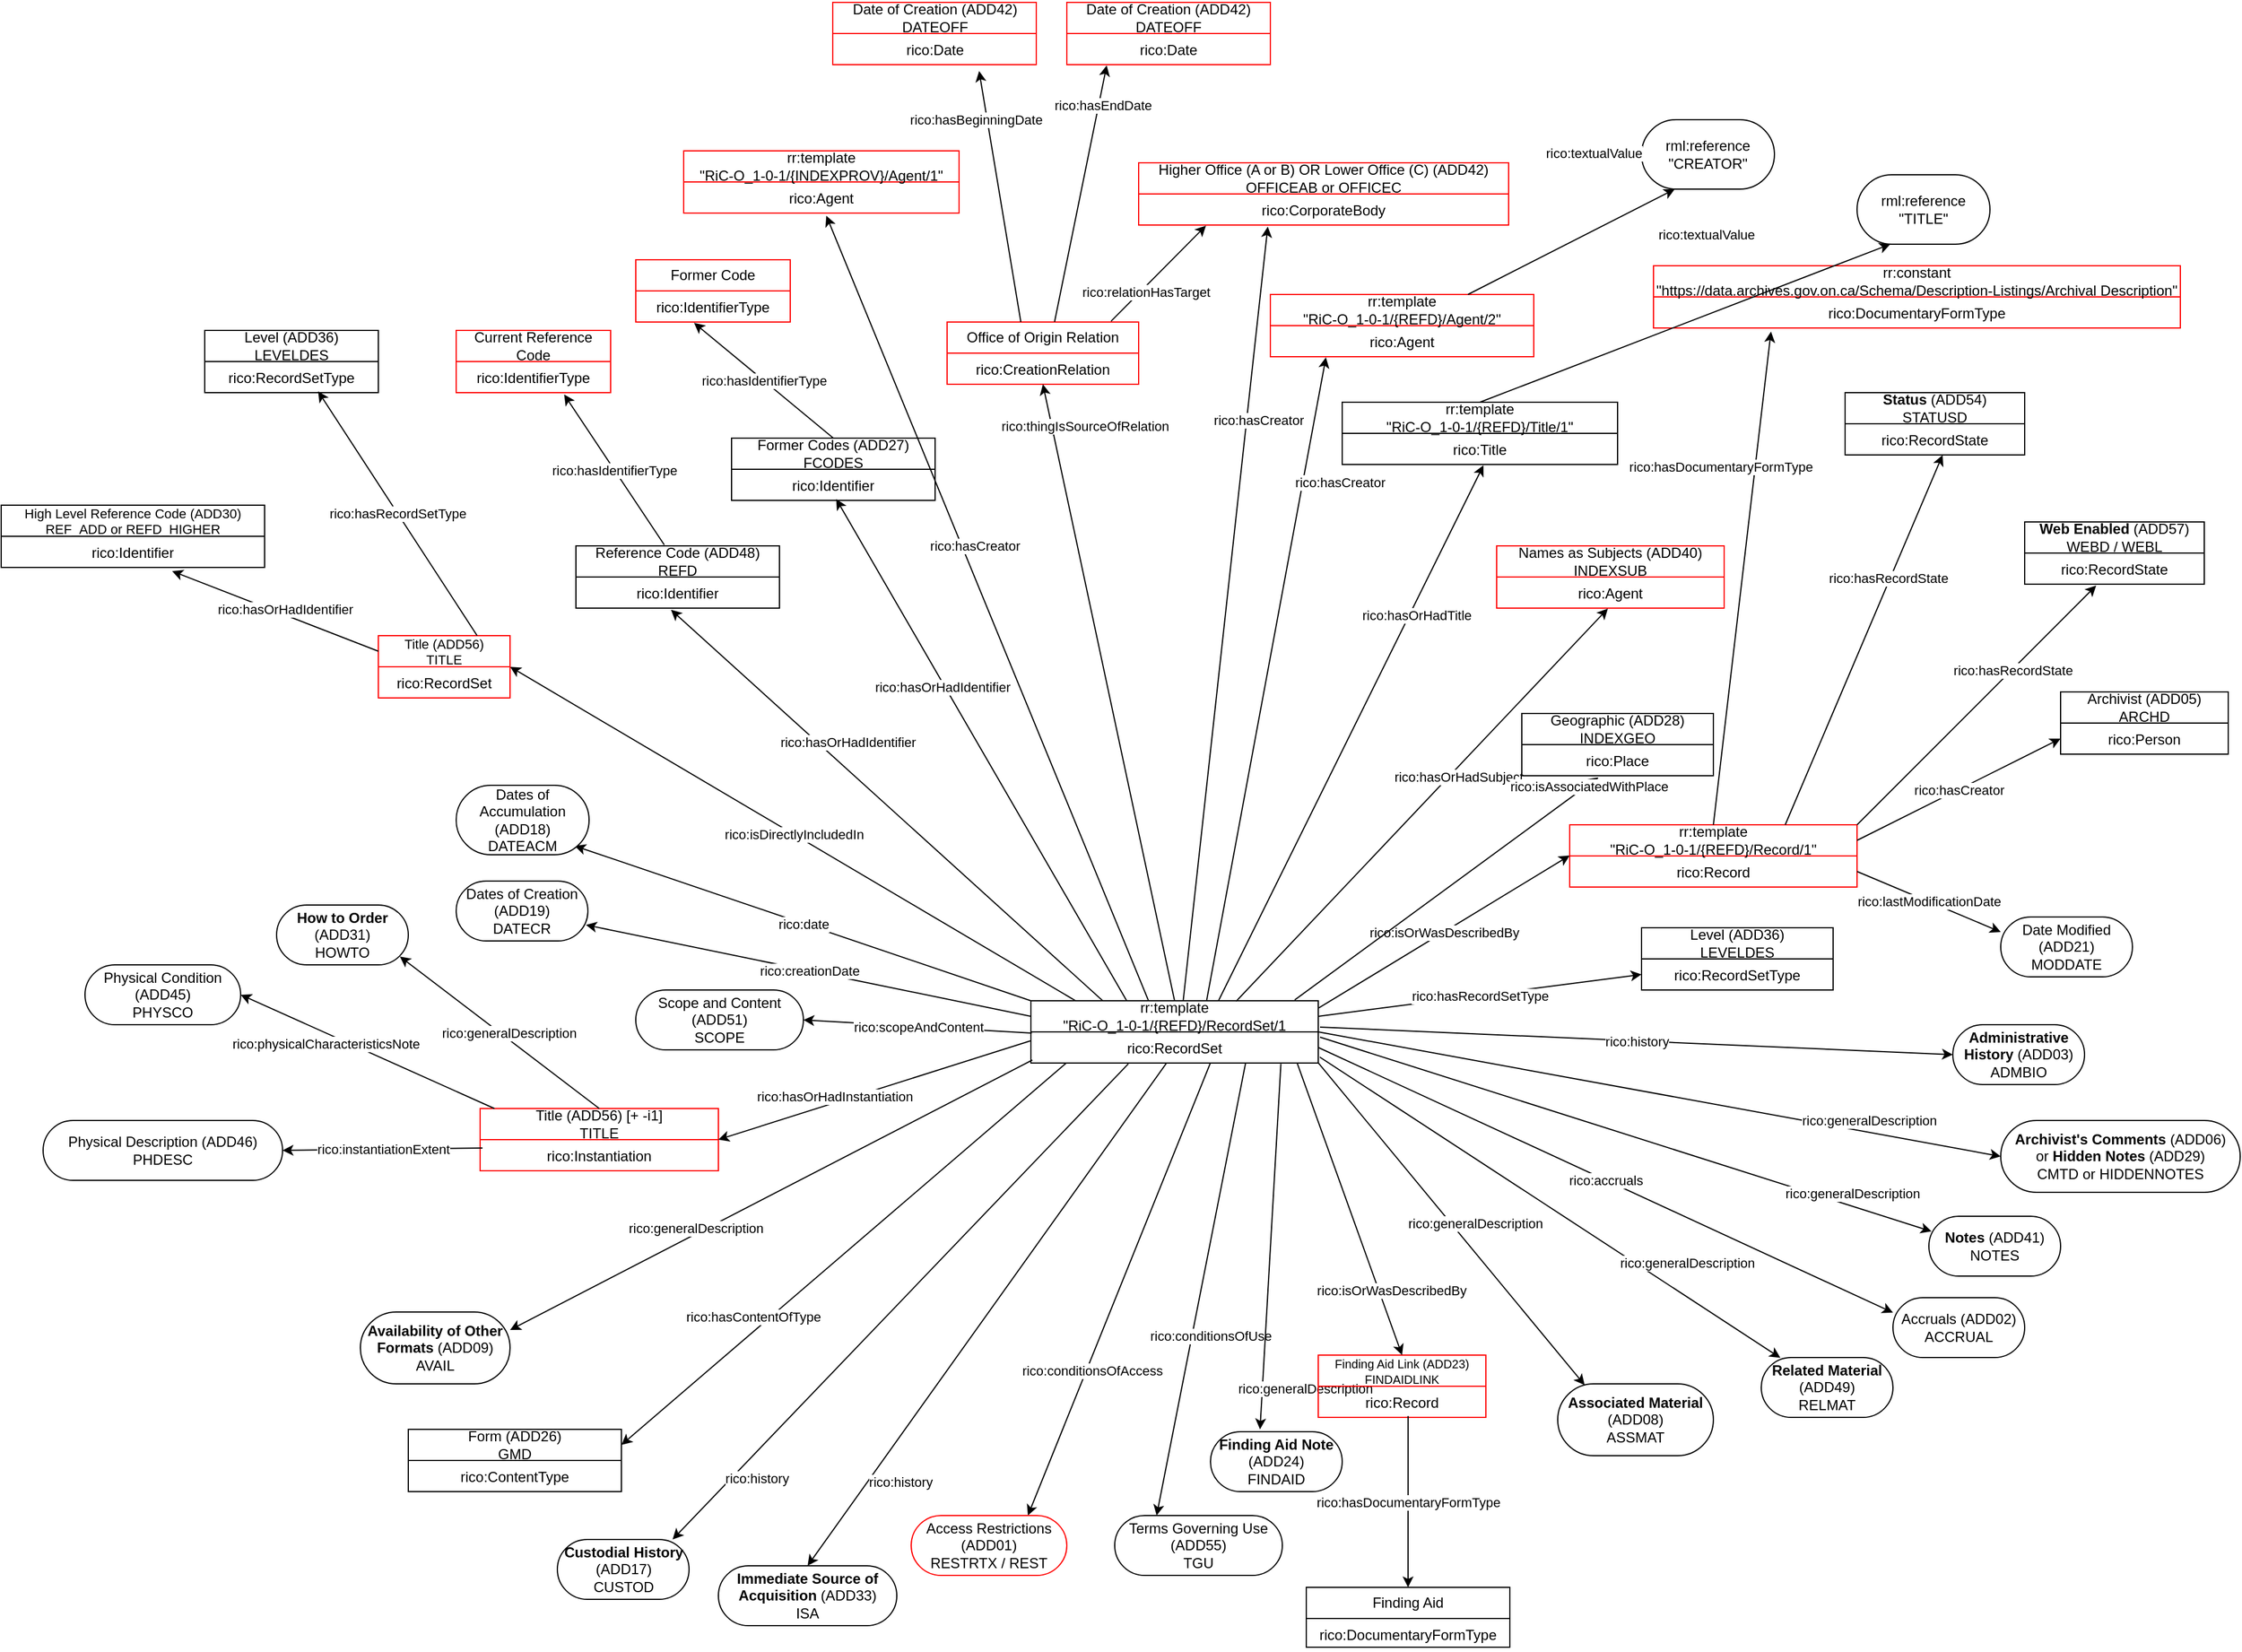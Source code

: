 <mxfile version="24.7.13">
  <diagram name="Page-1" id="_9r6geDOEYo5xFr4fmT0">
    <mxGraphModel dx="2204" dy="1666" grid="1" gridSize="10" guides="1" tooltips="1" connect="1" arrows="1" fold="1" page="1" pageScale="1" pageWidth="850" pageHeight="1100" background="#FFFFFF" math="0" shadow="0">
      <root>
        <mxCell id="0" />
        <mxCell id="1" parent="0" />
        <mxCell id="sWa0SD8Ajx1KSGOqKPP4-1" value="rr:template&lt;div&gt;&lt;span style=&quot;background-color: initial;&quot;&gt;&quot;&lt;/span&gt;&lt;span style=&quot;background-color: initial;&quot;&gt;RiC-O_1-0-1/{&lt;/span&gt;&lt;span style=&quot;background-color: initial;&quot;&gt;REFD}/RecordSet/1&lt;/span&gt;&lt;/div&gt;" style="swimlane;fontStyle=0;childLayout=stackLayout;horizontal=1;startSize=26;fillColor=none;horizontalStack=0;resizeParent=1;resizeParentMax=0;resizeLast=0;collapsible=1;marginBottom=0;whiteSpace=wrap;html=1;" parent="1" vertex="1">
          <mxGeometry x="320" y="370" width="240" height="52" as="geometry" />
        </mxCell>
        <mxCell id="sWa0SD8Ajx1KSGOqKPP4-2" value="rico:RecordSet" style="text;strokeColor=none;fillColor=none;align=center;verticalAlign=top;spacingLeft=4;spacingRight=4;overflow=hidden;rotatable=0;points=[[0,0.5],[1,0.5]];portConstraint=eastwest;whiteSpace=wrap;html=1;" parent="sWa0SD8Ajx1KSGOqKPP4-1" vertex="1">
          <mxGeometry y="26" width="240" height="26" as="geometry" />
        </mxCell>
        <mxCell id="sWa0SD8Ajx1KSGOqKPP4-3" value="Level (ADD36)&lt;div&gt;LEVELDES&lt;/div&gt;" style="swimlane;fontStyle=0;childLayout=stackLayout;horizontal=1;startSize=26;fillColor=none;horizontalStack=0;resizeParent=1;resizeParentMax=0;resizeLast=0;collapsible=1;marginBottom=0;whiteSpace=wrap;html=1;" parent="1" vertex="1">
          <mxGeometry x="830" y="309" width="160" height="52" as="geometry">
            <mxRectangle x="981" y="570" width="50" height="40" as="alternateBounds" />
          </mxGeometry>
        </mxCell>
        <mxCell id="sWa0SD8Ajx1KSGOqKPP4-4" value="rico:RecordSetType&lt;div&gt;&lt;br&gt;&lt;/div&gt;" style="text;strokeColor=none;fillColor=none;align=center;verticalAlign=top;spacingLeft=4;spacingRight=4;overflow=hidden;rotatable=0;points=[[0,0.5],[1,0.5]];portConstraint=eastwest;whiteSpace=wrap;html=1;" parent="sWa0SD8Ajx1KSGOqKPP4-3" vertex="1">
          <mxGeometry y="26" width="160" height="26" as="geometry" />
        </mxCell>
        <mxCell id="sWa0SD8Ajx1KSGOqKPP4-5" value="" style="endArrow=classic;html=1;rounded=0;entryX=0;entryY=0.5;entryDx=0;entryDy=0;exitX=1;exitY=0.25;exitDx=0;exitDy=0;" parent="1" source="sWa0SD8Ajx1KSGOqKPP4-1" target="sWa0SD8Ajx1KSGOqKPP4-4" edge="1">
          <mxGeometry relative="1" as="geometry">
            <mxPoint x="530" y="380" as="sourcePoint" />
            <mxPoint x="610" y="390" as="targetPoint" />
          </mxGeometry>
        </mxCell>
        <mxCell id="sWa0SD8Ajx1KSGOqKPP4-6" value="rico:hasRecordSetType" style="edgeLabel;resizable=0;html=1;;align=center;verticalAlign=middle;" parent="sWa0SD8Ajx1KSGOqKPP4-5" connectable="0" vertex="1">
          <mxGeometry relative="1" as="geometry" />
        </mxCell>
        <mxCell id="sWa0SD8Ajx1KSGOqKPP4-11" value="Scope and Content (ADD51)&lt;div&gt;SCOPE&lt;/div&gt;" style="html=1;whiteSpace=wrap;rounded=1;arcSize=50;" parent="1" vertex="1">
          <mxGeometry x="-10" y="361" width="140" height="50" as="geometry" />
        </mxCell>
        <mxCell id="sWa0SD8Ajx1KSGOqKPP4-12" value="" style="endArrow=classic;html=1;rounded=0;exitX=0.003;exitY=0.038;exitDx=0;exitDy=0;exitPerimeter=0;entryX=1;entryY=0.5;entryDx=0;entryDy=0;" parent="1" source="sWa0SD8Ajx1KSGOqKPP4-2" target="sWa0SD8Ajx1KSGOqKPP4-11" edge="1">
          <mxGeometry relative="1" as="geometry">
            <mxPoint x="290" y="400" as="sourcePoint" />
            <mxPoint x="130" y="400" as="targetPoint" />
          </mxGeometry>
        </mxCell>
        <mxCell id="sWa0SD8Ajx1KSGOqKPP4-13" value="rico:scopeAndContent" style="edgeLabel;resizable=0;html=1;;align=center;verticalAlign=middle;" parent="sWa0SD8Ajx1KSGOqKPP4-12" connectable="0" vertex="1">
          <mxGeometry relative="1" as="geometry" />
        </mxCell>
        <mxCell id="sWa0SD8Ajx1KSGOqKPP4-14" value="&lt;font style=&quot;font-size: 12px;&quot;&gt;Title (ADD56) [+ -i1]&lt;/font&gt;&lt;div style=&quot;&quot;&gt;TITLE&lt;/div&gt;" style="swimlane;fontStyle=0;childLayout=stackLayout;horizontal=1;startSize=26;fillColor=none;horizontalStack=0;resizeParent=1;resizeParentMax=0;resizeLast=0;collapsible=1;marginBottom=0;whiteSpace=wrap;html=1;strokeColor=#FF0000;" parent="1" vertex="1">
          <mxGeometry x="-140" y="460" width="199" height="52" as="geometry" />
        </mxCell>
        <mxCell id="sWa0SD8Ajx1KSGOqKPP4-15" value="rico:Instantiation&lt;div&gt;&lt;br&gt;&lt;/div&gt;" style="text;strokeColor=none;fillColor=none;align=center;verticalAlign=top;spacingLeft=4;spacingRight=4;overflow=hidden;rotatable=0;points=[[0,0.5],[1,0.5]];portConstraint=eastwest;whiteSpace=wrap;html=1;" parent="sWa0SD8Ajx1KSGOqKPP4-14" vertex="1">
          <mxGeometry y="26" width="199" height="26" as="geometry" />
        </mxCell>
        <mxCell id="K4QZWATomJR9_dxTVFmW-19" value="" style="endArrow=classic;html=1;rounded=0;entryX=0.875;entryY=0;entryDx=0;entryDy=0;entryPerimeter=0;exitX=0.339;exitY=1.026;exitDx=0;exitDy=0;exitPerimeter=0;" parent="1" source="sWa0SD8Ajx1KSGOqKPP4-2" target="K4QZWATomJR9_dxTVFmW-21" edge="1">
          <mxGeometry relative="1" as="geometry">
            <mxPoint x="361" y="420" as="sourcePoint" />
            <mxPoint x="260" y="770" as="targetPoint" />
          </mxGeometry>
        </mxCell>
        <mxCell id="K4QZWATomJR9_dxTVFmW-20" value="rico:history" style="edgeLabel;resizable=0;html=1;;align=center;verticalAlign=middle;" parent="K4QZWATomJR9_dxTVFmW-19" connectable="0" vertex="1">
          <mxGeometry relative="1" as="geometry">
            <mxPoint x="-120" y="147" as="offset" />
          </mxGeometry>
        </mxCell>
        <mxCell id="K4QZWATomJR9_dxTVFmW-21" value="&lt;b&gt;Custodial History &lt;/b&gt;(ADD17)&lt;div&gt;CUSTOD&lt;/div&gt;" style="html=1;whiteSpace=wrap;rounded=1;arcSize=50;" parent="1" vertex="1">
          <mxGeometry x="-75.5" y="820" width="110" height="50" as="geometry" />
        </mxCell>
        <mxCell id="K4QZWATomJR9_dxTVFmW-24" value="&lt;b&gt;Immediate Source of Acquisition &lt;/b&gt;(ADD33)&lt;div&gt;ISA&lt;/div&gt;" style="html=1;whiteSpace=wrap;rounded=1;arcSize=50;" parent="1" vertex="1">
          <mxGeometry x="59" y="842" width="149" height="50" as="geometry" />
        </mxCell>
        <mxCell id="K4QZWATomJR9_dxTVFmW-27" value="" style="endArrow=classic;html=1;rounded=0;entryX=0.5;entryY=0;entryDx=0;entryDy=0;exitX=0.471;exitY=1.013;exitDx=0;exitDy=0;exitPerimeter=0;" parent="1" source="sWa0SD8Ajx1KSGOqKPP4-2" target="K4QZWATomJR9_dxTVFmW-24" edge="1">
          <mxGeometry relative="1" as="geometry">
            <mxPoint x="370" y="430" as="sourcePoint" />
            <mxPoint x="208" y="805" as="targetPoint" />
          </mxGeometry>
        </mxCell>
        <mxCell id="K4QZWATomJR9_dxTVFmW-28" value="rico:history" style="edgeLabel;resizable=0;html=1;;align=center;verticalAlign=middle;" parent="K4QZWATomJR9_dxTVFmW-27" connectable="0" vertex="1">
          <mxGeometry relative="1" as="geometry">
            <mxPoint x="-72" y="139" as="offset" />
          </mxGeometry>
        </mxCell>
        <mxCell id="K4QZWATomJR9_dxTVFmW-37" value="" style="endArrow=classic;html=1;rounded=0;entryX=1;entryY=0.5;entryDx=0;entryDy=0;exitX=-0.002;exitY=0.288;exitDx=0;exitDy=0;exitPerimeter=0;" parent="1" source="sWa0SD8Ajx1KSGOqKPP4-2" target="sWa0SD8Ajx1KSGOqKPP4-14" edge="1">
          <mxGeometry relative="1" as="geometry">
            <mxPoint x="280" y="420" as="sourcePoint" />
            <mxPoint x="110" y="490" as="targetPoint" />
          </mxGeometry>
        </mxCell>
        <mxCell id="K4QZWATomJR9_dxTVFmW-38" value="rico:hasOrHadInstantiation" style="edgeLabel;resizable=0;html=1;;align=center;verticalAlign=middle;" parent="K4QZWATomJR9_dxTVFmW-37" connectable="0" vertex="1">
          <mxGeometry relative="1" as="geometry">
            <mxPoint x="-34" y="5" as="offset" />
          </mxGeometry>
        </mxCell>
        <mxCell id="K4QZWATomJR9_dxTVFmW-41" value="" style="endArrow=classic;html=1;rounded=0;entryX=1;entryY=0.5;entryDx=0;entryDy=0;exitX=0.01;exitY=0.269;exitDx=0;exitDy=0;exitPerimeter=0;" parent="1" source="sWa0SD8Ajx1KSGOqKPP4-15" target="K4QZWATomJR9_dxTVFmW-45" edge="1">
          <mxGeometry relative="1" as="geometry">
            <mxPoint x="-140" y="494.5" as="sourcePoint" />
            <mxPoint x="-290" y="494.5" as="targetPoint" />
          </mxGeometry>
        </mxCell>
        <mxCell id="K4QZWATomJR9_dxTVFmW-42" value="rico:instantiationExtent" style="edgeLabel;resizable=0;html=1;;align=center;verticalAlign=middle;" parent="K4QZWATomJR9_dxTVFmW-41" connectable="0" vertex="1">
          <mxGeometry relative="1" as="geometry" />
        </mxCell>
        <mxCell id="K4QZWATomJR9_dxTVFmW-45" value="Physical Description (ADD46) PHDESC" style="html=1;whiteSpace=wrap;rounded=1;arcSize=50;strokeColor=#000000;" parent="1" vertex="1">
          <mxGeometry x="-505" y="470" width="200" height="50" as="geometry" />
        </mxCell>
        <mxCell id="vEi_3DjQt7wcUmB-cSFn-1" value="" style="endArrow=classic;html=1;rounded=0;entryX=0.75;entryY=0;entryDx=0;entryDy=0;exitX=0.624;exitY=1.013;exitDx=0;exitDy=0;exitPerimeter=0;" parent="1" source="sWa0SD8Ajx1KSGOqKPP4-2" target="vEi_3DjQt7wcUmB-cSFn-3" edge="1">
          <mxGeometry relative="1" as="geometry">
            <mxPoint x="390" y="422" as="sourcePoint" />
            <mxPoint x="360" y="770" as="targetPoint" />
          </mxGeometry>
        </mxCell>
        <mxCell id="vEi_3DjQt7wcUmB-cSFn-2" value="rico:conditionsOfAccess" style="edgeLabel;resizable=0;html=1;;align=center;verticalAlign=middle;" parent="vEi_3DjQt7wcUmB-cSFn-1" connectable="0" vertex="1">
          <mxGeometry relative="1" as="geometry">
            <mxPoint x="-23" y="68" as="offset" />
          </mxGeometry>
        </mxCell>
        <mxCell id="vEi_3DjQt7wcUmB-cSFn-3" value="Access Restrictions (ADD01)&lt;div&gt;RESTRTX / REST&lt;/div&gt;" style="html=1;whiteSpace=wrap;rounded=1;arcSize=50;strokeColor=#FF0000;" parent="1" vertex="1">
          <mxGeometry x="220" y="800" width="130" height="50" as="geometry" />
        </mxCell>
        <mxCell id="vEi_3DjQt7wcUmB-cSFn-4" value="" style="endArrow=classic;html=1;rounded=0;entryX=0.25;entryY=0;entryDx=0;entryDy=0;exitX=0.747;exitY=1.006;exitDx=0;exitDy=0;exitPerimeter=0;" parent="1" source="sWa0SD8Ajx1KSGOqKPP4-2" target="vEi_3DjQt7wcUmB-cSFn-6" edge="1">
          <mxGeometry relative="1" as="geometry">
            <mxPoint x="400" y="430" as="sourcePoint" />
            <mxPoint x="420" y="780" as="targetPoint" />
          </mxGeometry>
        </mxCell>
        <mxCell id="vEi_3DjQt7wcUmB-cSFn-5" value="rico:conditionsOfUse" style="edgeLabel;resizable=0;html=1;;align=center;verticalAlign=middle;" parent="vEi_3DjQt7wcUmB-cSFn-4" connectable="0" vertex="1">
          <mxGeometry relative="1" as="geometry">
            <mxPoint x="8" y="39" as="offset" />
          </mxGeometry>
        </mxCell>
        <mxCell id="vEi_3DjQt7wcUmB-cSFn-6" value="Terms Governing Use (ADD55)&lt;div&gt;TGU&lt;/div&gt;" style="html=1;whiteSpace=wrap;rounded=1;arcSize=50;" parent="1" vertex="1">
          <mxGeometry x="390" y="800" width="140" height="50" as="geometry" />
        </mxCell>
        <mxCell id="vEi_3DjQt7wcUmB-cSFn-7" value="" style="endArrow=classic;html=1;rounded=0;entryX=0.376;entryY=-0.04;entryDx=0;entryDy=0;entryPerimeter=0;exitX=0.87;exitY=1.026;exitDx=0;exitDy=0;exitPerimeter=0;" parent="1" source="sWa0SD8Ajx1KSGOqKPP4-2" target="vEi_3DjQt7wcUmB-cSFn-9" edge="1">
          <mxGeometry relative="1" as="geometry">
            <mxPoint x="420" y="420" as="sourcePoint" />
            <mxPoint x="510" y="700" as="targetPoint" />
          </mxGeometry>
        </mxCell>
        <mxCell id="vEi_3DjQt7wcUmB-cSFn-8" value="rico:generalDescription" style="edgeLabel;resizable=0;html=1;;align=center;verticalAlign=middle;" parent="vEi_3DjQt7wcUmB-cSFn-7" connectable="0" vertex="1">
          <mxGeometry relative="1" as="geometry">
            <mxPoint x="29" y="118" as="offset" />
          </mxGeometry>
        </mxCell>
        <mxCell id="vEi_3DjQt7wcUmB-cSFn-9" value="&lt;b&gt;Finding Aid Note &lt;/b&gt;(ADD24)&lt;div&gt;FINDAID&lt;/div&gt;" style="html=1;whiteSpace=wrap;rounded=1;arcSize=50;" parent="1" vertex="1">
          <mxGeometry x="470" y="730" width="110" height="50" as="geometry" />
        </mxCell>
        <mxCell id="vEi_3DjQt7wcUmB-cSFn-10" value="&lt;font style=&quot;font-size: 10px;&quot;&gt;Finding Aid Link (ADD23)&lt;/font&gt;&lt;div style=&quot;font-size: 10px;&quot;&gt;&lt;font style=&quot;font-size: 10px;&quot;&gt;FINDAIDLINK&lt;/font&gt;&lt;/div&gt;" style="swimlane;fontStyle=0;childLayout=stackLayout;horizontal=1;startSize=26;fillColor=none;horizontalStack=0;resizeParent=1;resizeParentMax=0;resizeLast=0;collapsible=1;marginBottom=0;whiteSpace=wrap;html=1;strokeColor=#FF0000;" parent="1" vertex="1">
          <mxGeometry x="560" y="666" width="140" height="52" as="geometry" />
        </mxCell>
        <mxCell id="vEi_3DjQt7wcUmB-cSFn-11" value="rico:Record" style="text;strokeColor=none;fillColor=none;align=center;verticalAlign=top;spacingLeft=4;spacingRight=4;overflow=hidden;rotatable=0;points=[[0,0.5],[1,0.5]];portConstraint=eastwest;whiteSpace=wrap;html=1;" parent="vEi_3DjQt7wcUmB-cSFn-10" vertex="1">
          <mxGeometry y="26" width="140" height="26" as="geometry" />
        </mxCell>
        <mxCell id="vEi_3DjQt7wcUmB-cSFn-14" value="Finding Aid" style="swimlane;fontStyle=0;childLayout=stackLayout;horizontal=1;startSize=26;fillColor=none;horizontalStack=0;resizeParent=1;resizeParentMax=0;resizeLast=0;collapsible=1;marginBottom=0;whiteSpace=wrap;html=1;" parent="1" vertex="1">
          <mxGeometry x="550" y="860" width="170" height="50" as="geometry">
            <mxRectangle x="981" y="570" width="50" height="40" as="alternateBounds" />
          </mxGeometry>
        </mxCell>
        <mxCell id="vEi_3DjQt7wcUmB-cSFn-15" value="rico:DocumentaryFormType&lt;div&gt;&lt;div&gt;&lt;br&gt;&lt;/div&gt;&lt;/div&gt;" style="text;strokeColor=none;fillColor=none;align=center;verticalAlign=top;spacingLeft=4;spacingRight=4;overflow=hidden;rotatable=0;points=[[0,0.5],[1,0.5]];portConstraint=eastwest;whiteSpace=wrap;html=1;" parent="vEi_3DjQt7wcUmB-cSFn-14" vertex="1">
          <mxGeometry y="26" width="170" height="24" as="geometry" />
        </mxCell>
        <mxCell id="vEi_3DjQt7wcUmB-cSFn-16" value="" style="endArrow=classic;html=1;rounded=0;entryX=0.5;entryY=0;entryDx=0;entryDy=0;exitX=0.536;exitY=0.957;exitDx=0;exitDy=0;exitPerimeter=0;" parent="1" source="vEi_3DjQt7wcUmB-cSFn-11" target="vEi_3DjQt7wcUmB-cSFn-14" edge="1">
          <mxGeometry relative="1" as="geometry">
            <mxPoint x="630" y="750" as="sourcePoint" />
            <mxPoint x="850" y="770" as="targetPoint" />
          </mxGeometry>
        </mxCell>
        <mxCell id="vEi_3DjQt7wcUmB-cSFn-17" value="rico:hasDocumentaryFormType" style="edgeLabel;resizable=0;html=1;;align=center;verticalAlign=middle;" parent="vEi_3DjQt7wcUmB-cSFn-16" connectable="0" vertex="1">
          <mxGeometry relative="1" as="geometry" />
        </mxCell>
        <mxCell id="wiPwyt0miK05mvKJtJq--1" value="" style="endArrow=classic;html=1;rounded=0;entryX=0.5;entryY=0;entryDx=0;entryDy=0;exitX=0.926;exitY=0.987;exitDx=0;exitDy=0;exitPerimeter=0;" parent="1" source="sWa0SD8Ajx1KSGOqKPP4-2" target="vEi_3DjQt7wcUmB-cSFn-10" edge="1">
          <mxGeometry relative="1" as="geometry">
            <mxPoint x="440" y="440" as="sourcePoint" />
            <mxPoint x="540" y="532" as="targetPoint" />
          </mxGeometry>
        </mxCell>
        <mxCell id="wiPwyt0miK05mvKJtJq--2" value="rico:isOrWasDescribedBy" style="edgeLabel;resizable=0;html=1;;align=center;verticalAlign=middle;" parent="wiPwyt0miK05mvKJtJq--1" connectable="0" vertex="1">
          <mxGeometry relative="1" as="geometry">
            <mxPoint x="35" y="68" as="offset" />
          </mxGeometry>
        </mxCell>
        <mxCell id="wiPwyt0miK05mvKJtJq--11" value="" style="endArrow=classic;html=1;rounded=0;exitX=1;exitY=0.5;exitDx=0;exitDy=0;entryX=0;entryY=0.25;entryDx=0;entryDy=0;" parent="1" source="sWa0SD8Ajx1KSGOqKPP4-2" target="wiPwyt0miK05mvKJtJq--13" edge="1">
          <mxGeometry relative="1" as="geometry">
            <mxPoint x="550" y="450" as="sourcePoint" />
            <mxPoint x="920" y="580" as="targetPoint" />
          </mxGeometry>
        </mxCell>
        <mxCell id="wiPwyt0miK05mvKJtJq--12" value="rico:accruals" style="edgeLabel;resizable=0;html=1;;align=center;verticalAlign=middle;" parent="wiPwyt0miK05mvKJtJq--11" connectable="0" vertex="1">
          <mxGeometry relative="1" as="geometry" />
        </mxCell>
        <mxCell id="wiPwyt0miK05mvKJtJq--13" value="Accruals (ADD02)&lt;div&gt;ACCRUAL&lt;/div&gt;" style="html=1;whiteSpace=wrap;rounded=1;arcSize=50;" parent="1" vertex="1">
          <mxGeometry x="1040" y="618" width="110" height="50" as="geometry" />
        </mxCell>
        <mxCell id="wiPwyt0miK05mvKJtJq--14" value="" style="endArrow=classic;html=1;rounded=0;exitX=1.006;exitY=0.167;exitDx=0;exitDy=0;exitPerimeter=0;entryX=0.02;entryY=0.253;entryDx=0;entryDy=0;entryPerimeter=0;" parent="1" source="sWa0SD8Ajx1KSGOqKPP4-2" target="wiPwyt0miK05mvKJtJq--16" edge="1">
          <mxGeometry relative="1" as="geometry">
            <mxPoint x="500" y="420" as="sourcePoint" />
            <mxPoint x="910" y="520" as="targetPoint" />
          </mxGeometry>
        </mxCell>
        <mxCell id="wiPwyt0miK05mvKJtJq--15" value="rico:generalDescription" style="edgeLabel;resizable=0;html=1;;align=center;verticalAlign=middle;" parent="wiPwyt0miK05mvKJtJq--14" connectable="0" vertex="1">
          <mxGeometry relative="1" as="geometry">
            <mxPoint x="189" y="49" as="offset" />
          </mxGeometry>
        </mxCell>
        <mxCell id="wiPwyt0miK05mvKJtJq--16" value="&lt;b&gt;Notes &lt;/b&gt;(ADD41)&lt;div&gt;NOTES&lt;/div&gt;" style="html=1;whiteSpace=wrap;rounded=1;arcSize=50;" parent="1" vertex="1">
          <mxGeometry x="1070" y="550" width="110" height="50" as="geometry" />
        </mxCell>
        <mxCell id="wiPwyt0miK05mvKJtJq--17" value="" style="endArrow=classic;html=1;rounded=0;entryX=1;entryY=0.5;entryDx=0;entryDy=0;exitX=0.06;exitY=0;exitDx=0;exitDy=0;exitPerimeter=0;" parent="1" source="sWa0SD8Ajx1KSGOqKPP4-14" target="wiPwyt0miK05mvKJtJq--19" edge="1">
          <mxGeometry relative="1" as="geometry">
            <mxPoint x="-50" y="430" as="sourcePoint" />
            <mxPoint x="-270.0" y="396" as="targetPoint" />
          </mxGeometry>
        </mxCell>
        <mxCell id="wiPwyt0miK05mvKJtJq--18" value="rico:physicalCharacteristicsNote" style="edgeLabel;resizable=0;html=1;;align=center;verticalAlign=middle;" parent="wiPwyt0miK05mvKJtJq--17" connectable="0" vertex="1">
          <mxGeometry relative="1" as="geometry">
            <mxPoint x="-35" y="-7" as="offset" />
          </mxGeometry>
        </mxCell>
        <mxCell id="wiPwyt0miK05mvKJtJq--19" value="Physical Condition (ADD45)&lt;div&gt;PHYSCO&lt;/div&gt;" style="html=1;whiteSpace=wrap;rounded=1;arcSize=50;strokeColor=#000000;" parent="1" vertex="1">
          <mxGeometry x="-470" y="340" width="130" height="50" as="geometry" />
        </mxCell>
        <mxCell id="wiPwyt0miK05mvKJtJq--20" value="" style="endArrow=classic;html=1;rounded=0;exitX=0.5;exitY=0;exitDx=0;exitDy=0;entryX=0.936;entryY=0.86;entryDx=0;entryDy=0;entryPerimeter=0;" parent="1" source="sWa0SD8Ajx1KSGOqKPP4-14" target="wiPwyt0miK05mvKJtJq--22" edge="1">
          <mxGeometry relative="1" as="geometry">
            <mxPoint x="-211" y="350" as="sourcePoint" />
            <mxPoint x="-130" y="290" as="targetPoint" />
          </mxGeometry>
        </mxCell>
        <mxCell id="wiPwyt0miK05mvKJtJq--21" value="rico:generalDescription" style="edgeLabel;resizable=0;html=1;;align=center;verticalAlign=middle;" parent="wiPwyt0miK05mvKJtJq--20" connectable="0" vertex="1">
          <mxGeometry relative="1" as="geometry">
            <mxPoint x="7" as="offset" />
          </mxGeometry>
        </mxCell>
        <mxCell id="wiPwyt0miK05mvKJtJq--22" value="&lt;b&gt;How to Order &lt;/b&gt;(ADD31)&lt;div&gt;HOWTO&lt;/div&gt;" style="html=1;whiteSpace=wrap;rounded=1;arcSize=50;" parent="1" vertex="1">
          <mxGeometry x="-310" y="290" width="110" height="50" as="geometry" />
        </mxCell>
        <mxCell id="wiPwyt0miK05mvKJtJq--23" value="Reference Code (ADD48)&lt;div&gt;REFD&lt;/div&gt;" style="swimlane;fontStyle=0;childLayout=stackLayout;horizontal=1;startSize=26;fillColor=none;horizontalStack=0;resizeParent=1;resizeParentMax=0;resizeLast=0;collapsible=1;marginBottom=0;whiteSpace=wrap;html=1;" parent="1" vertex="1">
          <mxGeometry x="-60" y="-10" width="170" height="52" as="geometry">
            <mxRectangle x="981" y="570" width="50" height="40" as="alternateBounds" />
          </mxGeometry>
        </mxCell>
        <mxCell id="wiPwyt0miK05mvKJtJq--24" value="rico:Identifier&lt;div&gt;&lt;br&gt;&lt;/div&gt;" style="text;strokeColor=none;fillColor=none;align=center;verticalAlign=top;spacingLeft=4;spacingRight=4;overflow=hidden;rotatable=0;points=[[0,0.5],[1,0.5]];portConstraint=eastwest;whiteSpace=wrap;html=1;" parent="wiPwyt0miK05mvKJtJq--23" vertex="1">
          <mxGeometry y="26" width="170" height="26" as="geometry" />
        </mxCell>
        <mxCell id="wiPwyt0miK05mvKJtJq--25" value="" style="endArrow=classic;html=1;rounded=0;exitX=0.25;exitY=0;exitDx=0;exitDy=0;entryX=0.467;entryY=1.051;entryDx=0;entryDy=0;entryPerimeter=0;" parent="1" source="sWa0SD8Ajx1KSGOqKPP4-1" target="wiPwyt0miK05mvKJtJq--24" edge="1">
          <mxGeometry relative="1" as="geometry">
            <mxPoint x="340" y="362" as="sourcePoint" />
            <mxPoint x="260" y="242" as="targetPoint" />
          </mxGeometry>
        </mxCell>
        <mxCell id="wiPwyt0miK05mvKJtJq--26" value="rico:hasOrHadIdentifier" style="edgeLabel;resizable=0;html=1;;align=center;verticalAlign=middle;" parent="wiPwyt0miK05mvKJtJq--25" connectable="0" vertex="1">
          <mxGeometry relative="1" as="geometry">
            <mxPoint x="-33" y="-53" as="offset" />
          </mxGeometry>
        </mxCell>
        <mxCell id="wiPwyt0miK05mvKJtJq--27" value="" style="endArrow=classic;html=1;rounded=0;entryX=0.514;entryY=0.957;entryDx=0;entryDy=0;entryPerimeter=0;exitX=0.334;exitY=0.004;exitDx=0;exitDy=0;exitPerimeter=0;" parent="1" source="sWa0SD8Ajx1KSGOqKPP4-1" target="wiPwyt0miK05mvKJtJq--30" edge="1">
          <mxGeometry relative="1" as="geometry">
            <mxPoint x="330" y="330" as="sourcePoint" />
            <mxPoint x="330" y="36.5" as="targetPoint" />
          </mxGeometry>
        </mxCell>
        <mxCell id="wiPwyt0miK05mvKJtJq--28" value="rico:hasOrHadIdentifier" style="edgeLabel;resizable=0;html=1;;align=center;verticalAlign=middle;" parent="wiPwyt0miK05mvKJtJq--27" connectable="0" vertex="1">
          <mxGeometry relative="1" as="geometry">
            <mxPoint x="-33" y="-53" as="offset" />
          </mxGeometry>
        </mxCell>
        <mxCell id="wiPwyt0miK05mvKJtJq--29" value="Former Codes (ADD27)&lt;div&gt;FCODES&lt;/div&gt;" style="swimlane;fontStyle=0;childLayout=stackLayout;horizontal=1;startSize=26;fillColor=none;horizontalStack=0;resizeParent=1;resizeParentMax=0;resizeLast=0;collapsible=1;marginBottom=0;whiteSpace=wrap;html=1;" parent="1" vertex="1">
          <mxGeometry x="70" y="-100" width="170" height="52" as="geometry">
            <mxRectangle x="981" y="570" width="50" height="40" as="alternateBounds" />
          </mxGeometry>
        </mxCell>
        <mxCell id="wiPwyt0miK05mvKJtJq--30" value="rico:Identifier&lt;div&gt;&lt;br&gt;&lt;/div&gt;" style="text;strokeColor=none;fillColor=none;align=center;verticalAlign=top;spacingLeft=4;spacingRight=4;overflow=hidden;rotatable=0;points=[[0,0.5],[1,0.5]];portConstraint=eastwest;whiteSpace=wrap;html=1;" parent="wiPwyt0miK05mvKJtJq--29" vertex="1">
          <mxGeometry y="26" width="170" height="26" as="geometry" />
        </mxCell>
        <mxCell id="wiPwyt0miK05mvKJtJq--31" value="" style="endArrow=classic;html=1;rounded=0;exitX=0.434;exitY=-0.017;exitDx=0;exitDy=0;exitPerimeter=0;entryX=0.699;entryY=1.06;entryDx=0;entryDy=0;entryPerimeter=0;" parent="1" source="wiPwyt0miK05mvKJtJq--23" target="wiPwyt0miK05mvKJtJq--34" edge="1">
          <mxGeometry relative="1" as="geometry">
            <mxPoint x="-180" y="-150" as="sourcePoint" />
            <mxPoint x="-40" y="-140" as="targetPoint" />
          </mxGeometry>
        </mxCell>
        <mxCell id="wiPwyt0miK05mvKJtJq--32" value="rico:hasIdentifierType" style="edgeLabel;resizable=0;html=1;;align=center;verticalAlign=middle;" parent="wiPwyt0miK05mvKJtJq--31" connectable="0" vertex="1">
          <mxGeometry relative="1" as="geometry" />
        </mxCell>
        <mxCell id="wiPwyt0miK05mvKJtJq--33" value="Current Reference Code" style="swimlane;fontStyle=0;childLayout=stackLayout;horizontal=1;startSize=26;fillColor=none;horizontalStack=0;resizeParent=1;resizeParentMax=0;resizeLast=0;collapsible=1;marginBottom=0;whiteSpace=wrap;html=1;strokeColor=#FF0000;" parent="1" vertex="1">
          <mxGeometry x="-160" y="-190" width="129" height="52" as="geometry">
            <mxRectangle x="981" y="570" width="50" height="40" as="alternateBounds" />
          </mxGeometry>
        </mxCell>
        <mxCell id="wiPwyt0miK05mvKJtJq--34" value="rico:IdentifierType&lt;div&gt;&lt;br&gt;&lt;/div&gt;" style="text;strokeColor=none;fillColor=none;align=center;verticalAlign=top;spacingLeft=4;spacingRight=4;overflow=hidden;rotatable=0;points=[[0,0.5],[1,0.5]];portConstraint=eastwest;whiteSpace=wrap;html=1;" parent="wiPwyt0miK05mvKJtJq--33" vertex="1">
          <mxGeometry y="26" width="129" height="26" as="geometry" />
        </mxCell>
        <mxCell id="wiPwyt0miK05mvKJtJq--35" value="" style="endArrow=classic;html=1;rounded=0;exitX=0.5;exitY=0;exitDx=0;exitDy=0;entryX=0.377;entryY=1.026;entryDx=0;entryDy=0;entryPerimeter=0;" parent="1" source="wiPwyt0miK05mvKJtJq--29" target="wiPwyt0miK05mvKJtJq--38" edge="1">
          <mxGeometry relative="1" as="geometry">
            <mxPoint x="150" y="-120" as="sourcePoint" />
            <mxPoint x="110" y="-180" as="targetPoint" />
          </mxGeometry>
        </mxCell>
        <mxCell id="wiPwyt0miK05mvKJtJq--36" value="rico:hasIdentifierType" style="edgeLabel;resizable=0;html=1;;align=center;verticalAlign=middle;" parent="wiPwyt0miK05mvKJtJq--35" connectable="0" vertex="1">
          <mxGeometry relative="1" as="geometry" />
        </mxCell>
        <mxCell id="wiPwyt0miK05mvKJtJq--37" value="Former Code" style="swimlane;fontStyle=0;childLayout=stackLayout;horizontal=1;startSize=26;fillColor=none;horizontalStack=0;resizeParent=1;resizeParentMax=0;resizeLast=0;collapsible=1;marginBottom=0;whiteSpace=wrap;html=1;strokeColor=#FF0000;" parent="1" vertex="1">
          <mxGeometry x="-10" y="-249" width="129" height="52" as="geometry">
            <mxRectangle x="981" y="570" width="50" height="40" as="alternateBounds" />
          </mxGeometry>
        </mxCell>
        <mxCell id="wiPwyt0miK05mvKJtJq--38" value="rico:IdentifierType&lt;div&gt;&lt;br&gt;&lt;/div&gt;" style="text;strokeColor=none;fillColor=none;align=center;verticalAlign=top;spacingLeft=4;spacingRight=4;overflow=hidden;rotatable=0;points=[[0,0.5],[1,0.5]];portConstraint=eastwest;whiteSpace=wrap;html=1;" parent="wiPwyt0miK05mvKJtJq--37" vertex="1">
          <mxGeometry y="26" width="129" height="26" as="geometry" />
        </mxCell>
        <mxCell id="wiPwyt0miK05mvKJtJq--53" value="" style="endArrow=classic;html=1;rounded=0;entryX=0;entryY=-0.013;entryDx=0;entryDy=0;entryPerimeter=0;exitX=1.002;exitY=0.115;exitDx=0;exitDy=0;exitPerimeter=0;" parent="1" source="sWa0SD8Ajx1KSGOqKPP4-1" target="wiPwyt0miK05mvKJtJq--56" edge="1">
          <mxGeometry relative="1" as="geometry">
            <mxPoint x="500" y="370" as="sourcePoint" />
            <mxPoint x="800" y="240" as="targetPoint" />
          </mxGeometry>
        </mxCell>
        <mxCell id="wiPwyt0miK05mvKJtJq--54" value="rico:isOrWasDescribedBy" style="edgeLabel;resizable=0;html=1;;align=center;verticalAlign=middle;" parent="wiPwyt0miK05mvKJtJq--53" connectable="0" vertex="1">
          <mxGeometry relative="1" as="geometry" />
        </mxCell>
        <mxCell id="wiPwyt0miK05mvKJtJq--55" value="rr:template&lt;div&gt;&lt;span style=&quot;background-color: initial;&quot;&gt;&quot;&lt;/span&gt;&lt;span style=&quot;background-color: initial;&quot;&gt;RiC-O_1-0-1/{&lt;/span&gt;&lt;span style=&quot;background-color: initial;&quot;&gt;REFD}/Record/1&quot;&lt;/span&gt;&lt;/div&gt;" style="swimlane;fontStyle=0;childLayout=stackLayout;horizontal=1;startSize=26;fillColor=none;horizontalStack=0;resizeParent=1;resizeParentMax=0;resizeLast=0;collapsible=1;marginBottom=0;whiteSpace=wrap;html=1;strokeColor=#FF0000;" parent="1" vertex="1">
          <mxGeometry x="770" y="223" width="240" height="52" as="geometry" />
        </mxCell>
        <mxCell id="wiPwyt0miK05mvKJtJq--56" value="rico:Record" style="text;strokeColor=none;fillColor=none;align=center;verticalAlign=top;spacingLeft=4;spacingRight=4;overflow=hidden;rotatable=0;points=[[0,0.5],[1,0.5]];portConstraint=eastwest;whiteSpace=wrap;html=1;" parent="wiPwyt0miK05mvKJtJq--55" vertex="1">
          <mxGeometry y="26" width="240" height="26" as="geometry" />
        </mxCell>
        <mxCell id="wiPwyt0miK05mvKJtJq--63" value="Archivist (ADD05)&lt;div&gt;ARCHD&lt;/div&gt;" style="swimlane;fontStyle=0;childLayout=stackLayout;horizontal=1;startSize=26;fillColor=none;horizontalStack=0;resizeParent=1;resizeParentMax=0;resizeLast=0;collapsible=1;marginBottom=0;whiteSpace=wrap;html=1;" parent="1" vertex="1">
          <mxGeometry x="1180" y="112" width="140" height="52" as="geometry" />
        </mxCell>
        <mxCell id="wiPwyt0miK05mvKJtJq--64" value="rico:Person" style="text;strokeColor=none;fillColor=none;align=center;verticalAlign=top;spacingLeft=4;spacingRight=4;overflow=hidden;rotatable=0;points=[[0,0.5],[1,0.5]];portConstraint=eastwest;whiteSpace=wrap;html=1;" parent="wiPwyt0miK05mvKJtJq--63" vertex="1">
          <mxGeometry y="26" width="140" height="26" as="geometry" />
        </mxCell>
        <mxCell id="wiPwyt0miK05mvKJtJq--71" value="" style="endArrow=classic;html=1;rounded=0;exitX=0.409;exitY=-0.003;exitDx=0;exitDy=0;exitPerimeter=0;entryX=0.518;entryY=1.085;entryDx=0;entryDy=0;entryPerimeter=0;" parent="1" source="sWa0SD8Ajx1KSGOqKPP4-1" target="wiPwyt0miK05mvKJtJq--74" edge="1">
          <mxGeometry relative="1" as="geometry">
            <mxPoint x="350" y="210" as="sourcePoint" />
            <mxPoint x="210" y="-240" as="targetPoint" />
          </mxGeometry>
        </mxCell>
        <mxCell id="wiPwyt0miK05mvKJtJq--72" value="rico:hasCreator" style="edgeLabel;resizable=0;html=1;;align=center;verticalAlign=middle;" parent="wiPwyt0miK05mvKJtJq--71" connectable="0" vertex="1">
          <mxGeometry relative="1" as="geometry">
            <mxPoint x="-11" y="-52" as="offset" />
          </mxGeometry>
        </mxCell>
        <mxCell id="wiPwyt0miK05mvKJtJq--73" value="rr:template&lt;div&gt;&quot;RiC-O_1-0-1/{INDEXPROV}/Agent/1&quot;&lt;/div&gt;" style="swimlane;fontStyle=0;childLayout=stackLayout;horizontal=1;startSize=26;fillColor=none;horizontalStack=0;resizeParent=1;resizeParentMax=0;resizeLast=0;collapsible=1;marginBottom=0;whiteSpace=wrap;html=1;strokeColor=#FF0000;" parent="1" vertex="1">
          <mxGeometry x="30" y="-340" width="230" height="52" as="geometry" />
        </mxCell>
        <mxCell id="wiPwyt0miK05mvKJtJq--74" value="rico:Agent" style="text;strokeColor=none;fillColor=none;align=center;verticalAlign=top;spacingLeft=4;spacingRight=4;overflow=hidden;rotatable=0;points=[[0,0.5],[1,0.5]];portConstraint=eastwest;whiteSpace=wrap;html=1;" parent="wiPwyt0miK05mvKJtJq--73" vertex="1">
          <mxGeometry y="26" width="230" height="26" as="geometry" />
        </mxCell>
        <mxCell id="Pa1L8ZfUJXBHrEYyGiSI-1" value="&lt;div&gt;rr:template&lt;br&gt;&lt;span style=&quot;background-color: initial;&quot;&gt;&quot;&lt;/span&gt;&lt;span style=&quot;background-color: initial;&quot;&gt;RiC-O_1-0-1/{&lt;/span&gt;REFD&lt;span style=&quot;background-color: initial;&quot;&gt;}/Title/1&quot;&lt;/span&gt;&lt;/div&gt;" style="swimlane;fontStyle=0;childLayout=stackLayout;horizontal=1;startSize=26;fillColor=none;horizontalStack=0;resizeParent=1;resizeParentMax=0;resizeLast=0;collapsible=1;marginBottom=0;whiteSpace=wrap;html=1;" parent="1" vertex="1">
          <mxGeometry x="580" y="-130" width="230" height="52" as="geometry">
            <mxRectangle x="981" y="570" width="50" height="40" as="alternateBounds" />
          </mxGeometry>
        </mxCell>
        <mxCell id="Pa1L8ZfUJXBHrEYyGiSI-2" value="rico:Title&lt;div&gt;&lt;br&gt;&lt;/div&gt;" style="text;strokeColor=none;fillColor=none;align=center;verticalAlign=top;spacingLeft=4;spacingRight=4;overflow=hidden;rotatable=0;points=[[0,0.5],[1,0.5]];portConstraint=eastwest;whiteSpace=wrap;html=1;" parent="Pa1L8ZfUJXBHrEYyGiSI-1" vertex="1">
          <mxGeometry y="26" width="230" height="26" as="geometry" />
        </mxCell>
        <mxCell id="Pa1L8ZfUJXBHrEYyGiSI-3" value="" style="endArrow=classic;html=1;rounded=0;exitX=0.653;exitY=-0.003;exitDx=0;exitDy=0;exitPerimeter=0;entryX=0.513;entryY=1.026;entryDx=0;entryDy=0;entryPerimeter=0;" parent="1" source="sWa0SD8Ajx1KSGOqKPP4-1" target="Pa1L8ZfUJXBHrEYyGiSI-2" edge="1">
          <mxGeometry relative="1" as="geometry">
            <mxPoint x="380" y="330" as="sourcePoint" />
            <mxPoint x="380" y="230.0" as="targetPoint" />
          </mxGeometry>
        </mxCell>
        <mxCell id="Pa1L8ZfUJXBHrEYyGiSI-4" value="rico:hasOrHadTitle" style="edgeLabel;resizable=0;html=1;;align=center;verticalAlign=middle;" parent="Pa1L8ZfUJXBHrEYyGiSI-3" connectable="0" vertex="1">
          <mxGeometry relative="1" as="geometry">
            <mxPoint x="54" y="-98" as="offset" />
          </mxGeometry>
        </mxCell>
        <mxCell id="Pa1L8ZfUJXBHrEYyGiSI-5" value="" style="endArrow=classic;html=1;rounded=0;exitX=0.714;exitY=0.01;exitDx=0;exitDy=0;exitPerimeter=0;entryX=0.489;entryY=1.013;entryDx=0;entryDy=0;entryPerimeter=0;" parent="1" source="sWa0SD8Ajx1KSGOqKPP4-1" target="Pa1L8ZfUJXBHrEYyGiSI-8" edge="1">
          <mxGeometry relative="1" as="geometry">
            <mxPoint x="390" y="350" as="sourcePoint" />
            <mxPoint x="560" y="100" as="targetPoint" />
          </mxGeometry>
        </mxCell>
        <mxCell id="Pa1L8ZfUJXBHrEYyGiSI-6" value="rico:hasOrHadSubject" style="edgeLabel;resizable=0;html=1;;align=center;verticalAlign=middle;" parent="Pa1L8ZfUJXBHrEYyGiSI-5" connectable="0" vertex="1">
          <mxGeometry relative="1" as="geometry">
            <mxPoint x="30" y="-24" as="offset" />
          </mxGeometry>
        </mxCell>
        <mxCell id="Pa1L8ZfUJXBHrEYyGiSI-7" value="Names as Subjects (ADD40)&lt;div&gt;INDEXSUB&lt;/div&gt;" style="swimlane;fontStyle=0;childLayout=stackLayout;horizontal=1;startSize=26;fillColor=none;horizontalStack=0;resizeParent=1;resizeParentMax=0;resizeLast=0;collapsible=1;marginBottom=0;whiteSpace=wrap;html=1;strokeColor=#FF0000;" parent="1" vertex="1">
          <mxGeometry x="709" y="-10" width="190" height="52" as="geometry" />
        </mxCell>
        <mxCell id="Pa1L8ZfUJXBHrEYyGiSI-8" value="rico:Agent" style="text;strokeColor=none;fillColor=none;align=center;verticalAlign=top;spacingLeft=4;spacingRight=4;overflow=hidden;rotatable=0;points=[[0,0.5],[1,0.5]];portConstraint=eastwest;whiteSpace=wrap;html=1;" parent="Pa1L8ZfUJXBHrEYyGiSI-7" vertex="1">
          <mxGeometry y="26" width="190" height="26" as="geometry" />
        </mxCell>
        <mxCell id="Pa1L8ZfUJXBHrEYyGiSI-9" value="Geographic (ADD28)&lt;div&gt;INDEXGEO&lt;/div&gt;" style="swimlane;fontStyle=0;childLayout=stackLayout;horizontal=1;startSize=26;fillColor=none;horizontalStack=0;resizeParent=1;resizeParentMax=0;resizeLast=0;collapsible=1;marginBottom=0;whiteSpace=wrap;html=1;" parent="1" vertex="1">
          <mxGeometry x="730" y="130" width="160" height="52" as="geometry" />
        </mxCell>
        <mxCell id="Pa1L8ZfUJXBHrEYyGiSI-10" value="rico:Place" style="text;strokeColor=none;fillColor=none;align=center;verticalAlign=top;spacingLeft=4;spacingRight=4;overflow=hidden;rotatable=0;points=[[0,0.5],[1,0.5]];portConstraint=eastwest;whiteSpace=wrap;html=1;" parent="Pa1L8ZfUJXBHrEYyGiSI-9" vertex="1">
          <mxGeometry y="26" width="160" height="26" as="geometry" />
        </mxCell>
        <mxCell id="Pa1L8ZfUJXBHrEYyGiSI-11" value="" style="endArrow=classic;html=1;rounded=0;exitX=0.918;exitY=-0.013;exitDx=0;exitDy=0;exitPerimeter=0;entryX=0.4;entryY=1.051;entryDx=0;entryDy=0;entryPerimeter=0;" parent="1" source="sWa0SD8Ajx1KSGOqKPP4-1" target="Pa1L8ZfUJXBHrEYyGiSI-10" edge="1">
          <mxGeometry relative="1" as="geometry">
            <mxPoint x="530" y="240" as="sourcePoint" />
            <mxPoint x="700" y="120" as="targetPoint" />
          </mxGeometry>
        </mxCell>
        <mxCell id="Pa1L8ZfUJXBHrEYyGiSI-12" value="rico:isAssociatedWithPlace" style="edgeLabel;resizable=0;html=1;;align=center;verticalAlign=middle;" parent="Pa1L8ZfUJXBHrEYyGiSI-11" connectable="0" vertex="1">
          <mxGeometry relative="1" as="geometry">
            <mxPoint x="118" y="-85" as="offset" />
          </mxGeometry>
        </mxCell>
        <mxCell id="rlVAaZdWDM-1AO-MbrP8-1" value="" style="endArrow=classic;html=1;rounded=0;exitX=1;exitY=0.5;exitDx=0;exitDy=0;entryX=0;entryY=0.25;entryDx=0;entryDy=0;" parent="1" source="wiPwyt0miK05mvKJtJq--56" target="rlVAaZdWDM-1AO-MbrP8-3" edge="1">
          <mxGeometry relative="1" as="geometry">
            <mxPoint x="990" y="260" as="sourcePoint" />
            <mxPoint x="1100" y="320" as="targetPoint" />
          </mxGeometry>
        </mxCell>
        <mxCell id="rlVAaZdWDM-1AO-MbrP8-2" value="rico:lastModificationDate" style="edgeLabel;resizable=0;html=1;;align=center;verticalAlign=middle;" parent="rlVAaZdWDM-1AO-MbrP8-1" connectable="0" vertex="1">
          <mxGeometry relative="1" as="geometry" />
        </mxCell>
        <mxCell id="rlVAaZdWDM-1AO-MbrP8-3" value="Date Modified (ADD21)&lt;div&gt;MODDATE&lt;/div&gt;" style="html=1;whiteSpace=wrap;rounded=1;arcSize=50;" parent="1" vertex="1">
          <mxGeometry x="1130" y="300" width="110" height="50" as="geometry" />
        </mxCell>
        <mxCell id="JUvVhaggt__ALHUesofw-1" value="rr:constant&lt;div&gt;&lt;span style=&quot;background-color: initial;&quot;&gt;&quot;https://data.archives.gov.on.ca/Schema/Description-Listings/&lt;/span&gt;&lt;span style=&quot;background-color: initial;&quot;&gt;Archival&amp;nbsp;&lt;/span&gt;&lt;span style=&quot;background-color: initial;&quot;&gt;Description&lt;/span&gt;&lt;span style=&quot;background-color: initial;&quot;&gt;&quot;&lt;/span&gt;&lt;/div&gt;" style="swimlane;fontStyle=0;childLayout=stackLayout;horizontal=1;startSize=26;fillColor=none;horizontalStack=0;resizeParent=1;resizeParentMax=0;resizeLast=0;collapsible=1;marginBottom=0;whiteSpace=wrap;html=1;strokeColor=#FF0000;" parent="1" vertex="1">
          <mxGeometry x="840" y="-244" width="440" height="52" as="geometry">
            <mxRectangle x="981" y="570" width="50" height="40" as="alternateBounds" />
          </mxGeometry>
        </mxCell>
        <mxCell id="JUvVhaggt__ALHUesofw-2" value="rico:DocumentaryFormType&lt;div&gt;&lt;br&gt;&lt;/div&gt;" style="text;strokeColor=none;fillColor=none;align=center;verticalAlign=top;spacingLeft=4;spacingRight=4;overflow=hidden;rotatable=0;points=[[0,0.5],[1,0.5]];portConstraint=eastwest;whiteSpace=wrap;html=1;" parent="JUvVhaggt__ALHUesofw-1" vertex="1">
          <mxGeometry y="26" width="440" height="26" as="geometry" />
        </mxCell>
        <mxCell id="JUvVhaggt__ALHUesofw-3" value="" style="endArrow=classic;html=1;rounded=0;exitX=0.5;exitY=0;exitDx=0;exitDy=0;entryX=0.223;entryY=1.115;entryDx=0;entryDy=0;entryPerimeter=0;" parent="1" source="wiPwyt0miK05mvKJtJq--55" target="JUvVhaggt__ALHUesofw-2" edge="1">
          <mxGeometry relative="1" as="geometry">
            <mxPoint x="870" y="220" as="sourcePoint" />
            <mxPoint x="850" y="-20" as="targetPoint" />
          </mxGeometry>
        </mxCell>
        <mxCell id="JUvVhaggt__ALHUesofw-4" value="rico:hasDocumentaryFormType" style="edgeLabel;resizable=0;html=1;;align=center;verticalAlign=middle;" parent="JUvVhaggt__ALHUesofw-3" connectable="0" vertex="1">
          <mxGeometry relative="1" as="geometry">
            <mxPoint x="-18" y="-93" as="offset" />
          </mxGeometry>
        </mxCell>
        <mxCell id="JUvVhaggt__ALHUesofw-5" value="" style="endArrow=classic;html=1;rounded=0;entryX=0.543;entryY=1.004;entryDx=0;entryDy=0;entryPerimeter=0;exitX=0.75;exitY=0;exitDx=0;exitDy=0;" parent="1" source="wiPwyt0miK05mvKJtJq--55" target="JUvVhaggt__ALHUesofw-10" edge="1">
          <mxGeometry relative="1" as="geometry">
            <mxPoint x="900" y="190" as="sourcePoint" />
            <mxPoint x="980" y="-60" as="targetPoint" />
          </mxGeometry>
        </mxCell>
        <mxCell id="JUvVhaggt__ALHUesofw-6" value="rico:hasRecordState" style="edgeLabel;resizable=0;html=1;;align=center;verticalAlign=middle;" parent="JUvVhaggt__ALHUesofw-5" connectable="0" vertex="1">
          <mxGeometry relative="1" as="geometry">
            <mxPoint x="20" y="-52" as="offset" />
          </mxGeometry>
        </mxCell>
        <mxCell id="JUvVhaggt__ALHUesofw-7" value="" style="endArrow=classic;html=1;rounded=0;exitX=1;exitY=0;exitDx=0;exitDy=0;entryX=0.398;entryY=1.043;entryDx=0;entryDy=0;entryPerimeter=0;" parent="1" source="wiPwyt0miK05mvKJtJq--55" target="JUvVhaggt__ALHUesofw-12" edge="1">
          <mxGeometry relative="1" as="geometry">
            <mxPoint x="1010" y="156" as="sourcePoint" />
            <mxPoint x="1130" y="100" as="targetPoint" />
          </mxGeometry>
        </mxCell>
        <mxCell id="JUvVhaggt__ALHUesofw-8" value="rico:hasRecordState" style="edgeLabel;resizable=0;html=1;;align=center;verticalAlign=middle;" parent="JUvVhaggt__ALHUesofw-7" connectable="0" vertex="1">
          <mxGeometry relative="1" as="geometry">
            <mxPoint x="30" y="-29" as="offset" />
          </mxGeometry>
        </mxCell>
        <mxCell id="JUvVhaggt__ALHUesofw-9" value="&lt;b&gt;Status&lt;/b&gt; (ADD54)&lt;div&gt;STATUSD&lt;/div&gt;" style="swimlane;fontStyle=0;childLayout=stackLayout;horizontal=1;startSize=26;fillColor=none;horizontalStack=0;resizeParent=1;resizeParentMax=0;resizeLast=0;collapsible=1;marginBottom=0;whiteSpace=wrap;html=1;" parent="1" vertex="1">
          <mxGeometry x="1000" y="-138" width="150" height="52" as="geometry">
            <mxRectangle x="981" y="570" width="50" height="40" as="alternateBounds" />
          </mxGeometry>
        </mxCell>
        <mxCell id="JUvVhaggt__ALHUesofw-10" value="rico:RecordState&lt;div&gt;&lt;br&gt;&lt;/div&gt;" style="text;strokeColor=none;fillColor=none;align=center;verticalAlign=top;spacingLeft=4;spacingRight=4;overflow=hidden;rotatable=0;points=[[0,0.5],[1,0.5]];portConstraint=eastwest;whiteSpace=wrap;html=1;" parent="JUvVhaggt__ALHUesofw-9" vertex="1">
          <mxGeometry y="26" width="150" height="26" as="geometry" />
        </mxCell>
        <mxCell id="JUvVhaggt__ALHUesofw-11" value="&lt;b&gt;Web Enabled&lt;/b&gt; (ADD57)&lt;div&gt;WEBD / WEBL&lt;/div&gt;" style="swimlane;fontStyle=0;childLayout=stackLayout;horizontal=1;startSize=26;fillColor=none;horizontalStack=0;resizeParent=1;resizeParentMax=0;resizeLast=0;collapsible=1;marginBottom=0;whiteSpace=wrap;html=1;" parent="1" vertex="1">
          <mxGeometry x="1150" y="-30" width="150" height="52" as="geometry">
            <mxRectangle x="981" y="570" width="50" height="40" as="alternateBounds" />
          </mxGeometry>
        </mxCell>
        <mxCell id="JUvVhaggt__ALHUesofw-12" value="rico:RecordState&lt;div&gt;&lt;br&gt;&lt;/div&gt;" style="text;strokeColor=none;fillColor=none;align=center;verticalAlign=top;spacingLeft=4;spacingRight=4;overflow=hidden;rotatable=0;points=[[0,0.5],[1,0.5]];portConstraint=eastwest;whiteSpace=wrap;html=1;" parent="JUvVhaggt__ALHUesofw-11" vertex="1">
          <mxGeometry y="26" width="150" height="26" as="geometry" />
        </mxCell>
        <mxCell id="Q8uZV5vyl1yQ3metHevY-1" value="Office of Origin Relation" style="swimlane;fontStyle=0;childLayout=stackLayout;horizontal=1;startSize=26;fillColor=none;horizontalStack=0;resizeParent=1;resizeParentMax=0;resizeLast=0;collapsible=1;marginBottom=0;whiteSpace=wrap;html=1;strokeColor=#FF0000;" parent="1" vertex="1">
          <mxGeometry x="250" y="-197" width="160" height="52" as="geometry" />
        </mxCell>
        <mxCell id="Q8uZV5vyl1yQ3metHevY-2" value="rico:CreationRelation" style="text;strokeColor=none;fillColor=none;align=center;verticalAlign=top;spacingLeft=4;spacingRight=4;overflow=hidden;rotatable=0;points=[[0,0.5],[1,0.5]];portConstraint=eastwest;whiteSpace=wrap;html=1;" parent="Q8uZV5vyl1yQ3metHevY-1" vertex="1">
          <mxGeometry y="26" width="160" height="26" as="geometry" />
        </mxCell>
        <mxCell id="Q8uZV5vyl1yQ3metHevY-3" value="" style="endArrow=classic;html=1;rounded=0;entryX=0.5;entryY=1;entryDx=0;entryDy=0;exitX=0.5;exitY=0;exitDx=0;exitDy=0;" parent="1" source="sWa0SD8Ajx1KSGOqKPP4-1" target="Q8uZV5vyl1yQ3metHevY-1" edge="1">
          <mxGeometry relative="1" as="geometry">
            <mxPoint x="370" y="330" as="sourcePoint" />
            <mxPoint x="330" y="-140" as="targetPoint" />
          </mxGeometry>
        </mxCell>
        <mxCell id="Q8uZV5vyl1yQ3metHevY-4" value="rico:thingIsSourceOfRelation" style="edgeLabel;resizable=0;html=1;;align=center;verticalAlign=middle;" parent="Q8uZV5vyl1yQ3metHevY-3" connectable="0" vertex="1">
          <mxGeometry relative="1" as="geometry">
            <mxPoint x="-20" y="-223" as="offset" />
          </mxGeometry>
        </mxCell>
        <mxCell id="Q8uZV5vyl1yQ3metHevY-5" value="" style="endArrow=classic;html=1;rounded=0;exitX=0.856;exitY=-0.013;exitDx=0;exitDy=0;exitPerimeter=0;entryX=0.182;entryY=1.017;entryDx=0;entryDy=0;entryPerimeter=0;" parent="1" source="Q8uZV5vyl1yQ3metHevY-1" target="Y-5Df-KBnA2jDHBLZVD_-2" edge="1">
          <mxGeometry relative="1" as="geometry">
            <mxPoint x="329.5" y="-197" as="sourcePoint" />
            <mxPoint x="440" y="-260" as="targetPoint" />
          </mxGeometry>
        </mxCell>
        <mxCell id="Q8uZV5vyl1yQ3metHevY-6" value="rico:relationHasTarget" style="edgeLabel;resizable=0;html=1;;align=center;verticalAlign=middle;" parent="Q8uZV5vyl1yQ3metHevY-5" connectable="0" vertex="1">
          <mxGeometry relative="1" as="geometry">
            <mxPoint x="-11" y="16" as="offset" />
          </mxGeometry>
        </mxCell>
        <mxCell id="Q8uZV5vyl1yQ3metHevY-9" value="" style="endArrow=classic;html=1;rounded=0;exitX=0.53;exitY=0;exitDx=0;exitDy=0;exitPerimeter=0;entryX=0.349;entryY=1.051;entryDx=0;entryDy=0;entryPerimeter=0;" parent="1" source="sWa0SD8Ajx1KSGOqKPP4-1" target="Y-5Df-KBnA2jDHBLZVD_-2" edge="1">
          <mxGeometry relative="1" as="geometry">
            <mxPoint x="380" y="361.333" as="sourcePoint" />
            <mxPoint x="505.99" y="-275.676" as="targetPoint" />
          </mxGeometry>
        </mxCell>
        <mxCell id="Q8uZV5vyl1yQ3metHevY-10" value="rico:hasCreator" style="edgeLabel;resizable=0;html=1;;align=center;verticalAlign=middle;" parent="Q8uZV5vyl1yQ3metHevY-9" connectable="0" vertex="1">
          <mxGeometry relative="1" as="geometry">
            <mxPoint x="27" y="-162" as="offset" />
          </mxGeometry>
        </mxCell>
        <mxCell id="Q8uZV5vyl1yQ3metHevY-11" value="Date of Creation (ADD42)&lt;div&gt;DATEOFF&lt;/div&gt;" style="swimlane;fontStyle=0;childLayout=stackLayout;horizontal=1;startSize=26;fillColor=none;horizontalStack=0;resizeParent=1;resizeParentMax=0;resizeLast=0;collapsible=1;marginBottom=0;whiteSpace=wrap;html=1;strokeColor=#FF0000;" parent="1" vertex="1">
          <mxGeometry x="154.5" y="-464" width="170" height="52" as="geometry" />
        </mxCell>
        <mxCell id="Q8uZV5vyl1yQ3metHevY-12" value="rico:Date" style="text;strokeColor=none;fillColor=none;align=center;verticalAlign=top;spacingLeft=4;spacingRight=4;overflow=hidden;rotatable=0;points=[[0,0.5],[1,0.5]];portConstraint=eastwest;whiteSpace=wrap;html=1;" parent="Q8uZV5vyl1yQ3metHevY-11" vertex="1">
          <mxGeometry y="26" width="170" height="26" as="geometry" />
        </mxCell>
        <mxCell id="Q8uZV5vyl1yQ3metHevY-13" value="Date of Creation (ADD42)&lt;div&gt;DATEOFF&lt;/div&gt;" style="swimlane;fontStyle=0;childLayout=stackLayout;horizontal=1;startSize=26;fillColor=none;horizontalStack=0;resizeParent=1;resizeParentMax=0;resizeLast=0;collapsible=1;marginBottom=0;whiteSpace=wrap;html=1;strokeColor=#FF0000;" parent="1" vertex="1">
          <mxGeometry x="350" y="-464" width="170" height="52" as="geometry" />
        </mxCell>
        <mxCell id="Q8uZV5vyl1yQ3metHevY-14" value="rico:Date" style="text;strokeColor=none;fillColor=none;align=center;verticalAlign=top;spacingLeft=4;spacingRight=4;overflow=hidden;rotatable=0;points=[[0,0.5],[1,0.5]];portConstraint=eastwest;whiteSpace=wrap;html=1;" parent="Q8uZV5vyl1yQ3metHevY-13" vertex="1">
          <mxGeometry y="26" width="170" height="26" as="geometry" />
        </mxCell>
        <mxCell id="Q8uZV5vyl1yQ3metHevY-15" value="" style="endArrow=classic;html=1;rounded=0;exitX=0.385;exitY=0;exitDx=0;exitDy=0;exitPerimeter=0;entryX=0.719;entryY=1.205;entryDx=0;entryDy=0;entryPerimeter=0;" parent="1" source="Q8uZV5vyl1yQ3metHevY-1" target="Q8uZV5vyl1yQ3metHevY-12" edge="1">
          <mxGeometry relative="1" as="geometry">
            <mxPoint x="290" y="-200" as="sourcePoint" />
            <mxPoint x="290" y="-412" as="targetPoint" />
          </mxGeometry>
        </mxCell>
        <mxCell id="Q8uZV5vyl1yQ3metHevY-16" value="rico:hasBeginningDate" style="edgeLabel;resizable=0;html=1;;align=center;verticalAlign=middle;" parent="Q8uZV5vyl1yQ3metHevY-15" connectable="0" vertex="1">
          <mxGeometry relative="1" as="geometry">
            <mxPoint x="-20" y="-64" as="offset" />
          </mxGeometry>
        </mxCell>
        <mxCell id="Q8uZV5vyl1yQ3metHevY-17" value="" style="endArrow=classic;html=1;rounded=0;entryX=0.196;entryY=1.026;entryDx=0;entryDy=0;entryPerimeter=0;exitX=0.561;exitY=-0.003;exitDx=0;exitDy=0;exitPerimeter=0;" parent="1" source="Q8uZV5vyl1yQ3metHevY-1" target="Q8uZV5vyl1yQ3metHevY-14" edge="1">
          <mxGeometry relative="1" as="geometry">
            <mxPoint x="340" y="-200" as="sourcePoint" />
            <mxPoint x="374.5" y="-412" as="targetPoint" />
          </mxGeometry>
        </mxCell>
        <mxCell id="Q8uZV5vyl1yQ3metHevY-18" value="rico:hasEndDate" style="edgeLabel;resizable=0;html=1;;align=center;verticalAlign=middle;" parent="Q8uZV5vyl1yQ3metHevY-17" connectable="0" vertex="1">
          <mxGeometry relative="1" as="geometry">
            <mxPoint x="18" y="-74" as="offset" />
          </mxGeometry>
        </mxCell>
        <mxCell id="Q8uZV5vyl1yQ3metHevY-29" value="" style="endArrow=classic;html=1;rounded=0;exitX=0.611;exitY=0.01;exitDx=0;exitDy=0;exitPerimeter=0;entryX=0.211;entryY=1.019;entryDx=0;entryDy=0;entryPerimeter=0;" parent="1" source="sWa0SD8Ajx1KSGOqKPP4-1" target="Q8uZV5vyl1yQ3metHevY-32" edge="1">
          <mxGeometry relative="1" as="geometry">
            <mxPoint x="388" y="380" as="sourcePoint" />
            <mxPoint x="520" y="-120" as="targetPoint" />
          </mxGeometry>
        </mxCell>
        <mxCell id="Q8uZV5vyl1yQ3metHevY-30" value="rico:hasCreator" style="edgeLabel;resizable=0;html=1;;align=center;verticalAlign=middle;" parent="Q8uZV5vyl1yQ3metHevY-29" connectable="0" vertex="1">
          <mxGeometry relative="1" as="geometry">
            <mxPoint x="61" y="-165" as="offset" />
          </mxGeometry>
        </mxCell>
        <mxCell id="Q8uZV5vyl1yQ3metHevY-31" value="rr:template&lt;div&gt;&quot;RiC-O_1-0-1/{REFD}/Agent/2&quot;&lt;/div&gt;" style="swimlane;fontStyle=0;childLayout=stackLayout;horizontal=1;startSize=26;fillColor=none;horizontalStack=0;resizeParent=1;resizeParentMax=0;resizeLast=0;collapsible=1;marginBottom=0;whiteSpace=wrap;html=1;strokeColor=#FF0000;" parent="1" vertex="1">
          <mxGeometry x="520" y="-220" width="220" height="52" as="geometry" />
        </mxCell>
        <mxCell id="Q8uZV5vyl1yQ3metHevY-32" value="rico:Agent" style="text;strokeColor=none;fillColor=none;align=center;verticalAlign=top;spacingLeft=4;spacingRight=4;overflow=hidden;rotatable=0;points=[[0,0.5],[1,0.5]];portConstraint=eastwest;whiteSpace=wrap;html=1;" parent="Q8uZV5vyl1yQ3metHevY-31" vertex="1">
          <mxGeometry y="26" width="220" height="26" as="geometry" />
        </mxCell>
        <mxCell id="lszSfj4lrEIONad0Ssyt-1" value="Form (ADD26)&lt;div&gt;GMD&lt;/div&gt;" style="swimlane;fontStyle=0;childLayout=stackLayout;horizontal=1;startSize=26;fillColor=none;horizontalStack=0;resizeParent=1;resizeParentMax=0;resizeLast=0;collapsible=1;marginBottom=0;whiteSpace=wrap;html=1;" parent="1" vertex="1">
          <mxGeometry x="-200" y="728" width="178" height="52" as="geometry">
            <mxRectangle x="981" y="570" width="50" height="40" as="alternateBounds" />
          </mxGeometry>
        </mxCell>
        <mxCell id="lszSfj4lrEIONad0Ssyt-2" value="rico:ContentType&lt;div&gt;&lt;br&gt;&lt;/div&gt;" style="text;strokeColor=none;fillColor=none;align=center;verticalAlign=top;spacingLeft=4;spacingRight=4;overflow=hidden;rotatable=0;points=[[0,0.5],[1,0.5]];portConstraint=eastwest;whiteSpace=wrap;html=1;" parent="lszSfj4lrEIONad0Ssyt-1" vertex="1">
          <mxGeometry y="26" width="178" height="26" as="geometry" />
        </mxCell>
        <mxCell id="lszSfj4lrEIONad0Ssyt-3" value="" style="endArrow=classic;html=1;rounded=0;exitX=0.123;exitY=1;exitDx=0;exitDy=0;exitPerimeter=0;entryX=1;entryY=0.25;entryDx=0;entryDy=0;" parent="1" source="sWa0SD8Ajx1KSGOqKPP4-2" target="lszSfj4lrEIONad0Ssyt-1" edge="1">
          <mxGeometry relative="1" as="geometry">
            <mxPoint x="64.5" y="634" as="sourcePoint" />
            <mxPoint x="-75.5" y="764" as="targetPoint" />
          </mxGeometry>
        </mxCell>
        <mxCell id="lszSfj4lrEIONad0Ssyt-4" value="rico:hasContentOfType" style="edgeLabel;resizable=0;html=1;;align=center;verticalAlign=middle;" parent="lszSfj4lrEIONad0Ssyt-3" connectable="0" vertex="1">
          <mxGeometry relative="1" as="geometry">
            <mxPoint x="-76" y="52" as="offset" />
          </mxGeometry>
        </mxCell>
        <mxCell id="NtwbBurvTleTFVB1CDUG-1" value="" style="endArrow=classic;html=1;rounded=0;exitX=0.005;exitY=0.904;exitDx=0;exitDy=0;exitPerimeter=0;entryX=1;entryY=0.25;entryDx=0;entryDy=0;" parent="1" source="sWa0SD8Ajx1KSGOqKPP4-2" target="NtwbBurvTleTFVB1CDUG-3" edge="1">
          <mxGeometry relative="1" as="geometry">
            <mxPoint x="105" y="510" as="sourcePoint" />
            <mxPoint x="-100" y="620" as="targetPoint" />
          </mxGeometry>
        </mxCell>
        <mxCell id="NtwbBurvTleTFVB1CDUG-2" value="rico:generalDescription" style="edgeLabel;resizable=0;html=1;;align=center;verticalAlign=middle;" parent="NtwbBurvTleTFVB1CDUG-1" connectable="0" vertex="1">
          <mxGeometry relative="1" as="geometry">
            <mxPoint x="-63" y="28" as="offset" />
          </mxGeometry>
        </mxCell>
        <mxCell id="NtwbBurvTleTFVB1CDUG-3" value="&lt;b&gt;Availability of Other Formats &lt;/b&gt;(ADD09)&lt;div&gt;AVAIL&lt;/div&gt;" style="html=1;whiteSpace=wrap;rounded=1;arcSize=50;" parent="1" vertex="1">
          <mxGeometry x="-240" y="630" width="125" height="60" as="geometry" />
        </mxCell>
        <mxCell id="NtwbBurvTleTFVB1CDUG-4" value="&lt;b&gt;Related Material&lt;/b&gt; (ADD49)&lt;div&gt;RELMAT&lt;/div&gt;" style="html=1;whiteSpace=wrap;rounded=1;arcSize=50;" parent="1" vertex="1">
          <mxGeometry x="930" y="668" width="110" height="50" as="geometry" />
        </mxCell>
        <mxCell id="NtwbBurvTleTFVB1CDUG-5" value="&lt;b&gt;Associated Material &lt;/b&gt;(ADD08)&lt;div&gt;ASSMAT&lt;/div&gt;" style="html=1;whiteSpace=wrap;rounded=1;arcSize=50;" parent="1" vertex="1">
          <mxGeometry x="760" y="690" width="130" height="60" as="geometry" />
        </mxCell>
        <mxCell id="NtwbBurvTleTFVB1CDUG-6" value="" style="endArrow=classic;html=1;rounded=0;entryX=0.145;entryY=0.005;entryDx=0;entryDy=0;entryPerimeter=0;exitX=1.005;exitY=0.808;exitDx=0;exitDy=0;exitPerimeter=0;" parent="1" source="sWa0SD8Ajx1KSGOqKPP4-2" target="NtwbBurvTleTFVB1CDUG-4" edge="1">
          <mxGeometry relative="1" as="geometry">
            <mxPoint x="460" y="430" as="sourcePoint" />
            <mxPoint x="1220" y="679" as="targetPoint" />
          </mxGeometry>
        </mxCell>
        <mxCell id="NtwbBurvTleTFVB1CDUG-7" value="rico:generalDescription" style="edgeLabel;resizable=0;html=1;;align=center;verticalAlign=middle;" parent="NtwbBurvTleTFVB1CDUG-6" connectable="0" vertex="1">
          <mxGeometry relative="1" as="geometry">
            <mxPoint x="114" y="46" as="offset" />
          </mxGeometry>
        </mxCell>
        <mxCell id="NtwbBurvTleTFVB1CDUG-8" value="" style="endArrow=classic;html=1;rounded=0;entryX=0.173;entryY=0.017;entryDx=0;entryDy=0;entryPerimeter=0;exitX=0.998;exitY=0.971;exitDx=0;exitDy=0;exitPerimeter=0;" parent="1" source="sWa0SD8Ajx1KSGOqKPP4-2" target="NtwbBurvTleTFVB1CDUG-5" edge="1">
          <mxGeometry relative="1" as="geometry">
            <mxPoint x="440" y="430" as="sourcePoint" />
            <mxPoint x="1061.5" y="758" as="targetPoint" />
          </mxGeometry>
        </mxCell>
        <mxCell id="NtwbBurvTleTFVB1CDUG-9" value="rico:generalDescription" style="edgeLabel;resizable=0;html=1;;align=center;verticalAlign=middle;" parent="NtwbBurvTleTFVB1CDUG-8" connectable="0" vertex="1">
          <mxGeometry relative="1" as="geometry">
            <mxPoint x="20" as="offset" />
          </mxGeometry>
        </mxCell>
        <mxCell id="Y-5Df-KBnA2jDHBLZVD_-1" value="Higher Office (A or B) OR Lower Office (C) (ADD42)&lt;div&gt;OFFICEAB or OFFICEC&lt;/div&gt;" style="swimlane;fontStyle=0;childLayout=stackLayout;horizontal=1;startSize=26;fillColor=none;horizontalStack=0;resizeParent=1;resizeParentMax=0;resizeLast=0;collapsible=1;marginBottom=0;whiteSpace=wrap;html=1;strokeColor=#FF0000;" parent="1" vertex="1">
          <mxGeometry x="410" y="-330" width="309" height="52" as="geometry" />
        </mxCell>
        <mxCell id="Y-5Df-KBnA2jDHBLZVD_-2" value="rico:CorporateBody" style="text;strokeColor=none;fillColor=none;align=center;verticalAlign=top;spacingLeft=4;spacingRight=4;overflow=hidden;rotatable=0;points=[[0,0.5],[1,0.5]];portConstraint=eastwest;whiteSpace=wrap;html=1;" parent="Y-5Df-KBnA2jDHBLZVD_-1" vertex="1">
          <mxGeometry y="26" width="309" height="26" as="geometry" />
        </mxCell>
        <mxCell id="hDRFmwmGqqun0fTEbF33-1" value="" style="endArrow=classic;html=1;rounded=0;exitX=0;exitY=0.25;exitDx=0;exitDy=0;entryX=0.985;entryY=0.733;entryDx=0;entryDy=0;entryPerimeter=0;" parent="1" source="sWa0SD8Ajx1KSGOqKPP4-1" target="hDRFmwmGqqun0fTEbF33-3" edge="1">
          <mxGeometry relative="1" as="geometry">
            <mxPoint x="-90" y="310" as="sourcePoint" />
            <mxPoint x="10" y="290" as="targetPoint" />
          </mxGeometry>
        </mxCell>
        <mxCell id="hDRFmwmGqqun0fTEbF33-2" value="rico:creationDate" style="edgeLabel;resizable=0;html=1;;align=center;verticalAlign=middle;" parent="hDRFmwmGqqun0fTEbF33-1" connectable="0" vertex="1">
          <mxGeometry relative="1" as="geometry" />
        </mxCell>
        <mxCell id="hDRFmwmGqqun0fTEbF33-3" value="Dates of Creation (ADD19)&lt;div&gt;DATECR&lt;/div&gt;" style="html=1;whiteSpace=wrap;rounded=1;arcSize=50;" parent="1" vertex="1">
          <mxGeometry x="-160" y="270" width="110" height="50" as="geometry" />
        </mxCell>
        <mxCell id="hDRFmwmGqqun0fTEbF33-4" value="" style="endArrow=classic;html=1;rounded=0;exitX=0;exitY=0;exitDx=0;exitDy=0;entryX=0.893;entryY=0.874;entryDx=0;entryDy=0;entryPerimeter=0;" parent="1" source="sWa0SD8Ajx1KSGOqKPP4-1" target="hDRFmwmGqqun0fTEbF33-6" edge="1">
          <mxGeometry relative="1" as="geometry">
            <mxPoint x="290" y="315" as="sourcePoint" />
            <mxPoint x="50" y="200" as="targetPoint" />
          </mxGeometry>
        </mxCell>
        <mxCell id="hDRFmwmGqqun0fTEbF33-5" value="rico:date" style="edgeLabel;resizable=0;html=1;;align=center;verticalAlign=middle;" parent="hDRFmwmGqqun0fTEbF33-4" connectable="0" vertex="1">
          <mxGeometry relative="1" as="geometry" />
        </mxCell>
        <mxCell id="hDRFmwmGqqun0fTEbF33-6" value="Dates of Accumulation (ADD18)&lt;div&gt;DATEACM&lt;/div&gt;" style="html=1;whiteSpace=wrap;rounded=1;arcSize=50;" parent="1" vertex="1">
          <mxGeometry x="-160" y="190" width="111" height="58" as="geometry" />
        </mxCell>
        <mxCell id="qJwiYtpHSBwsKD2Hf-6o-1" value="" style="endArrow=classic;html=1;rounded=0;exitX=1.006;exitY=0.423;exitDx=0;exitDy=0;exitPerimeter=0;entryX=0;entryY=0.5;entryDx=0;entryDy=0;" parent="1" source="sWa0SD8Ajx1KSGOqKPP4-1" target="qJwiYtpHSBwsKD2Hf-6o-3" edge="1">
          <mxGeometry relative="1" as="geometry">
            <mxPoint x="630" y="420" as="sourcePoint" />
            <mxPoint x="940" y="420" as="targetPoint" />
          </mxGeometry>
        </mxCell>
        <mxCell id="qJwiYtpHSBwsKD2Hf-6o-2" value="rico:history" style="edgeLabel;resizable=0;html=1;;align=center;verticalAlign=middle;" parent="qJwiYtpHSBwsKD2Hf-6o-1" connectable="0" vertex="1">
          <mxGeometry relative="1" as="geometry" />
        </mxCell>
        <mxCell id="qJwiYtpHSBwsKD2Hf-6o-3" value="&lt;b&gt;Administrative History &lt;/b&gt;(ADD03)&lt;div&gt;ADMBIO&lt;/div&gt;" style="html=1;whiteSpace=wrap;rounded=1;arcSize=50;" parent="1" vertex="1">
          <mxGeometry x="1090" y="390" width="110" height="50" as="geometry" />
        </mxCell>
        <mxCell id="Y8udmLn4DJvaPjTo5dh8-1" value="" style="endArrow=classic;html=1;rounded=0;exitX=0.157;exitY=0.004;exitDx=0;exitDy=0;exitPerimeter=0;entryX=1;entryY=0.5;entryDx=0;entryDy=0;" parent="1" source="sWa0SD8Ajx1KSGOqKPP4-1" target="Y8udmLn4DJvaPjTo5dh8-3" edge="1">
          <mxGeometry relative="1" as="geometry">
            <mxPoint x="194" y="275" as="sourcePoint" />
            <mxPoint x="-100" y="110" as="targetPoint" />
          </mxGeometry>
        </mxCell>
        <mxCell id="Y8udmLn4DJvaPjTo5dh8-2" value="rico:isDirectlyIncludedIn" style="edgeLabel;resizable=0;html=1;;align=center;verticalAlign=middle;" parent="Y8udmLn4DJvaPjTo5dh8-1" connectable="0" vertex="1">
          <mxGeometry relative="1" as="geometry" />
        </mxCell>
        <mxCell id="Y8udmLn4DJvaPjTo5dh8-3" value="&lt;font style=&quot;font-size: 11px;&quot;&gt;Title (ADD56)&lt;/font&gt;&lt;div style=&quot;font-size: 11px;&quot;&gt;&lt;font style=&quot;font-size: 11px;&quot;&gt;TITLE&lt;/font&gt;&lt;/div&gt;" style="swimlane;fontStyle=0;childLayout=stackLayout;horizontal=1;startSize=26;fillColor=none;horizontalStack=0;resizeParent=1;resizeParentMax=0;resizeLast=0;collapsible=1;marginBottom=0;whiteSpace=wrap;html=1;strokeColor=#FF0000;" parent="1" vertex="1">
          <mxGeometry x="-225" y="65" width="110" height="52" as="geometry" />
        </mxCell>
        <mxCell id="Y8udmLn4DJvaPjTo5dh8-4" value="rico:RecordSet" style="text;strokeColor=none;fillColor=none;align=center;verticalAlign=top;spacingLeft=4;spacingRight=4;overflow=hidden;rotatable=0;points=[[0,0.5],[1,0.5]];portConstraint=eastwest;whiteSpace=wrap;html=1;" parent="Y8udmLn4DJvaPjTo5dh8-3" vertex="1">
          <mxGeometry y="26" width="110" height="26" as="geometry" />
        </mxCell>
        <mxCell id="Y8udmLn4DJvaPjTo5dh8-5" value="" style="endArrow=classic;html=1;rounded=0;exitX=0;exitY=0.25;exitDx=0;exitDy=0;entryX=0.649;entryY=1.12;entryDx=0;entryDy=0;entryPerimeter=0;" parent="1" source="Y8udmLn4DJvaPjTo5dh8-3" target="Y8udmLn4DJvaPjTo5dh8-8" edge="1">
          <mxGeometry relative="1" as="geometry">
            <mxPoint x="-290" y="60" as="sourcePoint" />
            <mxPoint x="-350" y="20" as="targetPoint" />
          </mxGeometry>
        </mxCell>
        <mxCell id="Y8udmLn4DJvaPjTo5dh8-6" value="rico:hasOrHadIdentifier" style="edgeLabel;resizable=0;html=1;;align=center;verticalAlign=middle;" parent="Y8udmLn4DJvaPjTo5dh8-5" connectable="0" vertex="1">
          <mxGeometry relative="1" as="geometry">
            <mxPoint x="8" y="-2" as="offset" />
          </mxGeometry>
        </mxCell>
        <mxCell id="Y8udmLn4DJvaPjTo5dh8-7" value="&lt;font style=&quot;font-size: 11px;&quot;&gt;High Level Reference Code (ADD30)&lt;/font&gt;&lt;div style=&quot;font-size: 11px;&quot;&gt;&lt;font style=&quot;font-size: 11px;&quot;&gt;REF_ADD or REFD_HIGHER&lt;/font&gt;&lt;/div&gt;" style="swimlane;fontStyle=0;childLayout=stackLayout;horizontal=1;startSize=26;fillColor=none;horizontalStack=0;resizeParent=1;resizeParentMax=0;resizeLast=0;collapsible=1;marginBottom=0;whiteSpace=wrap;html=1;" parent="1" vertex="1">
          <mxGeometry x="-540" y="-44" width="220" height="52" as="geometry">
            <mxRectangle x="981" y="570" width="50" height="40" as="alternateBounds" />
          </mxGeometry>
        </mxCell>
        <mxCell id="Y8udmLn4DJvaPjTo5dh8-8" value="rico:Identifier&lt;div&gt;&lt;br&gt;&lt;/div&gt;" style="text;strokeColor=none;fillColor=none;align=center;verticalAlign=top;spacingLeft=4;spacingRight=4;overflow=hidden;rotatable=0;points=[[0,0.5],[1,0.5]];portConstraint=eastwest;whiteSpace=wrap;html=1;" parent="Y8udmLn4DJvaPjTo5dh8-7" vertex="1">
          <mxGeometry y="26" width="220" height="26" as="geometry" />
        </mxCell>
        <mxCell id="Y8udmLn4DJvaPjTo5dh8-9" value="" style="endArrow=classic;html=1;rounded=0;exitX=0.75;exitY=0;exitDx=0;exitDy=0;entryX=0.653;entryY=0.957;entryDx=0;entryDy=0;entryPerimeter=0;" parent="1" source="Y8udmLn4DJvaPjTo5dh8-3" target="Y8udmLn4DJvaPjTo5dh8-12" edge="1">
          <mxGeometry relative="1" as="geometry">
            <mxPoint x="-310" y="-75.5" as="sourcePoint" />
            <mxPoint x="-270" y="-130" as="targetPoint" />
          </mxGeometry>
        </mxCell>
        <mxCell id="Y8udmLn4DJvaPjTo5dh8-10" value="rico:hasRecordSetType" style="edgeLabel;resizable=0;html=1;;align=center;verticalAlign=middle;" parent="Y8udmLn4DJvaPjTo5dh8-9" connectable="0" vertex="1">
          <mxGeometry relative="1" as="geometry" />
        </mxCell>
        <mxCell id="Y8udmLn4DJvaPjTo5dh8-11" value="Level (ADD36)&lt;div&gt;LEVELDES&lt;/div&gt;" style="swimlane;fontStyle=0;childLayout=stackLayout;horizontal=1;startSize=26;fillColor=none;horizontalStack=0;resizeParent=1;resizeParentMax=0;resizeLast=0;collapsible=1;marginBottom=0;whiteSpace=wrap;html=1;" parent="1" vertex="1">
          <mxGeometry x="-370" y="-190" width="145" height="52" as="geometry">
            <mxRectangle x="981" y="570" width="50" height="40" as="alternateBounds" />
          </mxGeometry>
        </mxCell>
        <mxCell id="Y8udmLn4DJvaPjTo5dh8-12" value="rico:RecordSetType&lt;div&gt;&lt;br&gt;&lt;/div&gt;" style="text;strokeColor=none;fillColor=none;align=center;verticalAlign=top;spacingLeft=4;spacingRight=4;overflow=hidden;rotatable=0;points=[[0,0.5],[1,0.5]];portConstraint=eastwest;whiteSpace=wrap;html=1;" parent="Y8udmLn4DJvaPjTo5dh8-11" vertex="1">
          <mxGeometry y="26" width="145" height="26" as="geometry" />
        </mxCell>
        <mxCell id="CqqkDmUT1u8SLOdHSZvS-1" value="" style="endArrow=classic;html=1;rounded=0;exitX=1;exitY=0.25;exitDx=0;exitDy=0;entryX=0;entryY=0.5;entryDx=0;entryDy=0;" parent="1" source="wiPwyt0miK05mvKJtJq--55" target="wiPwyt0miK05mvKJtJq--64" edge="1">
          <mxGeometry relative="1" as="geometry">
            <mxPoint x="1010" y="210" as="sourcePoint" />
            <mxPoint x="1150" y="160" as="targetPoint" />
          </mxGeometry>
        </mxCell>
        <mxCell id="CqqkDmUT1u8SLOdHSZvS-2" value="rico:hasCreator" style="edgeLabel;resizable=0;html=1;;align=center;verticalAlign=middle;" parent="CqqkDmUT1u8SLOdHSZvS-1" connectable="0" vertex="1">
          <mxGeometry relative="1" as="geometry" />
        </mxCell>
        <mxCell id="CqqkDmUT1u8SLOdHSZvS-3" value="" style="endArrow=classic;html=1;rounded=0;exitX=1;exitY=0.5;exitDx=0;exitDy=0;entryX=0;entryY=0.5;entryDx=0;entryDy=0;" parent="1" source="sWa0SD8Ajx1KSGOqKPP4-1" target="CqqkDmUT1u8SLOdHSZvS-5" edge="1">
          <mxGeometry relative="1" as="geometry">
            <mxPoint x="489" y="370" as="sourcePoint" />
            <mxPoint x="1120" y="500" as="targetPoint" />
          </mxGeometry>
        </mxCell>
        <mxCell id="CqqkDmUT1u8SLOdHSZvS-4" value="rico:generalDescription" style="edgeLabel;resizable=0;html=1;;align=center;verticalAlign=middle;" parent="CqqkDmUT1u8SLOdHSZvS-3" connectable="0" vertex="1">
          <mxGeometry relative="1" as="geometry">
            <mxPoint x="175" y="22" as="offset" />
          </mxGeometry>
        </mxCell>
        <mxCell id="CqqkDmUT1u8SLOdHSZvS-5" value="&lt;b&gt;Archivist&#39;s Comments &lt;/b&gt;(ADD06) or&amp;nbsp;&lt;b&gt;Hidden Notes &lt;/b&gt;(ADD29)&lt;div&gt;CMTD or HIDDENNOTES&lt;/div&gt;" style="html=1;whiteSpace=wrap;rounded=1;arcSize=50;" parent="1" vertex="1">
          <mxGeometry x="1130" y="470" width="200" height="60" as="geometry" />
        </mxCell>
        <mxCell id="kmMX0edAvFb6f9fuV1_x-1" value="rml:reference&lt;div&gt;&quot;TITLE&quot;&lt;/div&gt;" style="html=1;whiteSpace=wrap;rounded=1;arcSize=50;" parent="1" vertex="1">
          <mxGeometry x="1010" y="-320" width="111" height="58" as="geometry" />
        </mxCell>
        <mxCell id="kmMX0edAvFb6f9fuV1_x-4" value="" style="endArrow=classic;html=1;rounded=0;entryX=0.25;entryY=1;entryDx=0;entryDy=0;exitX=0.5;exitY=0;exitDx=0;exitDy=0;" parent="1" source="Pa1L8ZfUJXBHrEYyGiSI-1" target="kmMX0edAvFb6f9fuV1_x-1" edge="1">
          <mxGeometry relative="1" as="geometry">
            <mxPoint x="740" y="-192" as="sourcePoint" />
            <mxPoint x="783" y="-406" as="targetPoint" />
          </mxGeometry>
        </mxCell>
        <mxCell id="kmMX0edAvFb6f9fuV1_x-5" value="rico:textualValue" style="edgeLabel;resizable=0;html=1;;align=center;verticalAlign=middle;" parent="kmMX0edAvFb6f9fuV1_x-4" connectable="0" vertex="1">
          <mxGeometry relative="1" as="geometry">
            <mxPoint x="18" y="-74" as="offset" />
          </mxGeometry>
        </mxCell>
        <mxCell id="0oZ3CC-ZIx-7idGXy-Q2-1" value="rml:reference&lt;div&gt;&quot;CREATOR&quot;&lt;/div&gt;" style="html=1;whiteSpace=wrap;rounded=1;arcSize=50;" vertex="1" parent="1">
          <mxGeometry x="830" y="-366" width="111" height="58" as="geometry" />
        </mxCell>
        <mxCell id="0oZ3CC-ZIx-7idGXy-Q2-2" value="" style="endArrow=classic;html=1;rounded=0;entryX=0.25;entryY=1;entryDx=0;entryDy=0;exitX=0.75;exitY=0;exitDx=0;exitDy=0;" edge="1" parent="1" target="0oZ3CC-ZIx-7idGXy-Q2-1" source="Q8uZV5vyl1yQ3metHevY-31">
          <mxGeometry relative="1" as="geometry">
            <mxPoint x="600" y="-160" as="sourcePoint" />
            <mxPoint x="688" y="-436" as="targetPoint" />
          </mxGeometry>
        </mxCell>
        <mxCell id="0oZ3CC-ZIx-7idGXy-Q2-3" value="rico:textualValue" style="edgeLabel;resizable=0;html=1;;align=center;verticalAlign=middle;" connectable="0" vertex="1" parent="0oZ3CC-ZIx-7idGXy-Q2-2">
          <mxGeometry relative="1" as="geometry">
            <mxPoint x="18" y="-74" as="offset" />
          </mxGeometry>
        </mxCell>
      </root>
    </mxGraphModel>
  </diagram>
</mxfile>
